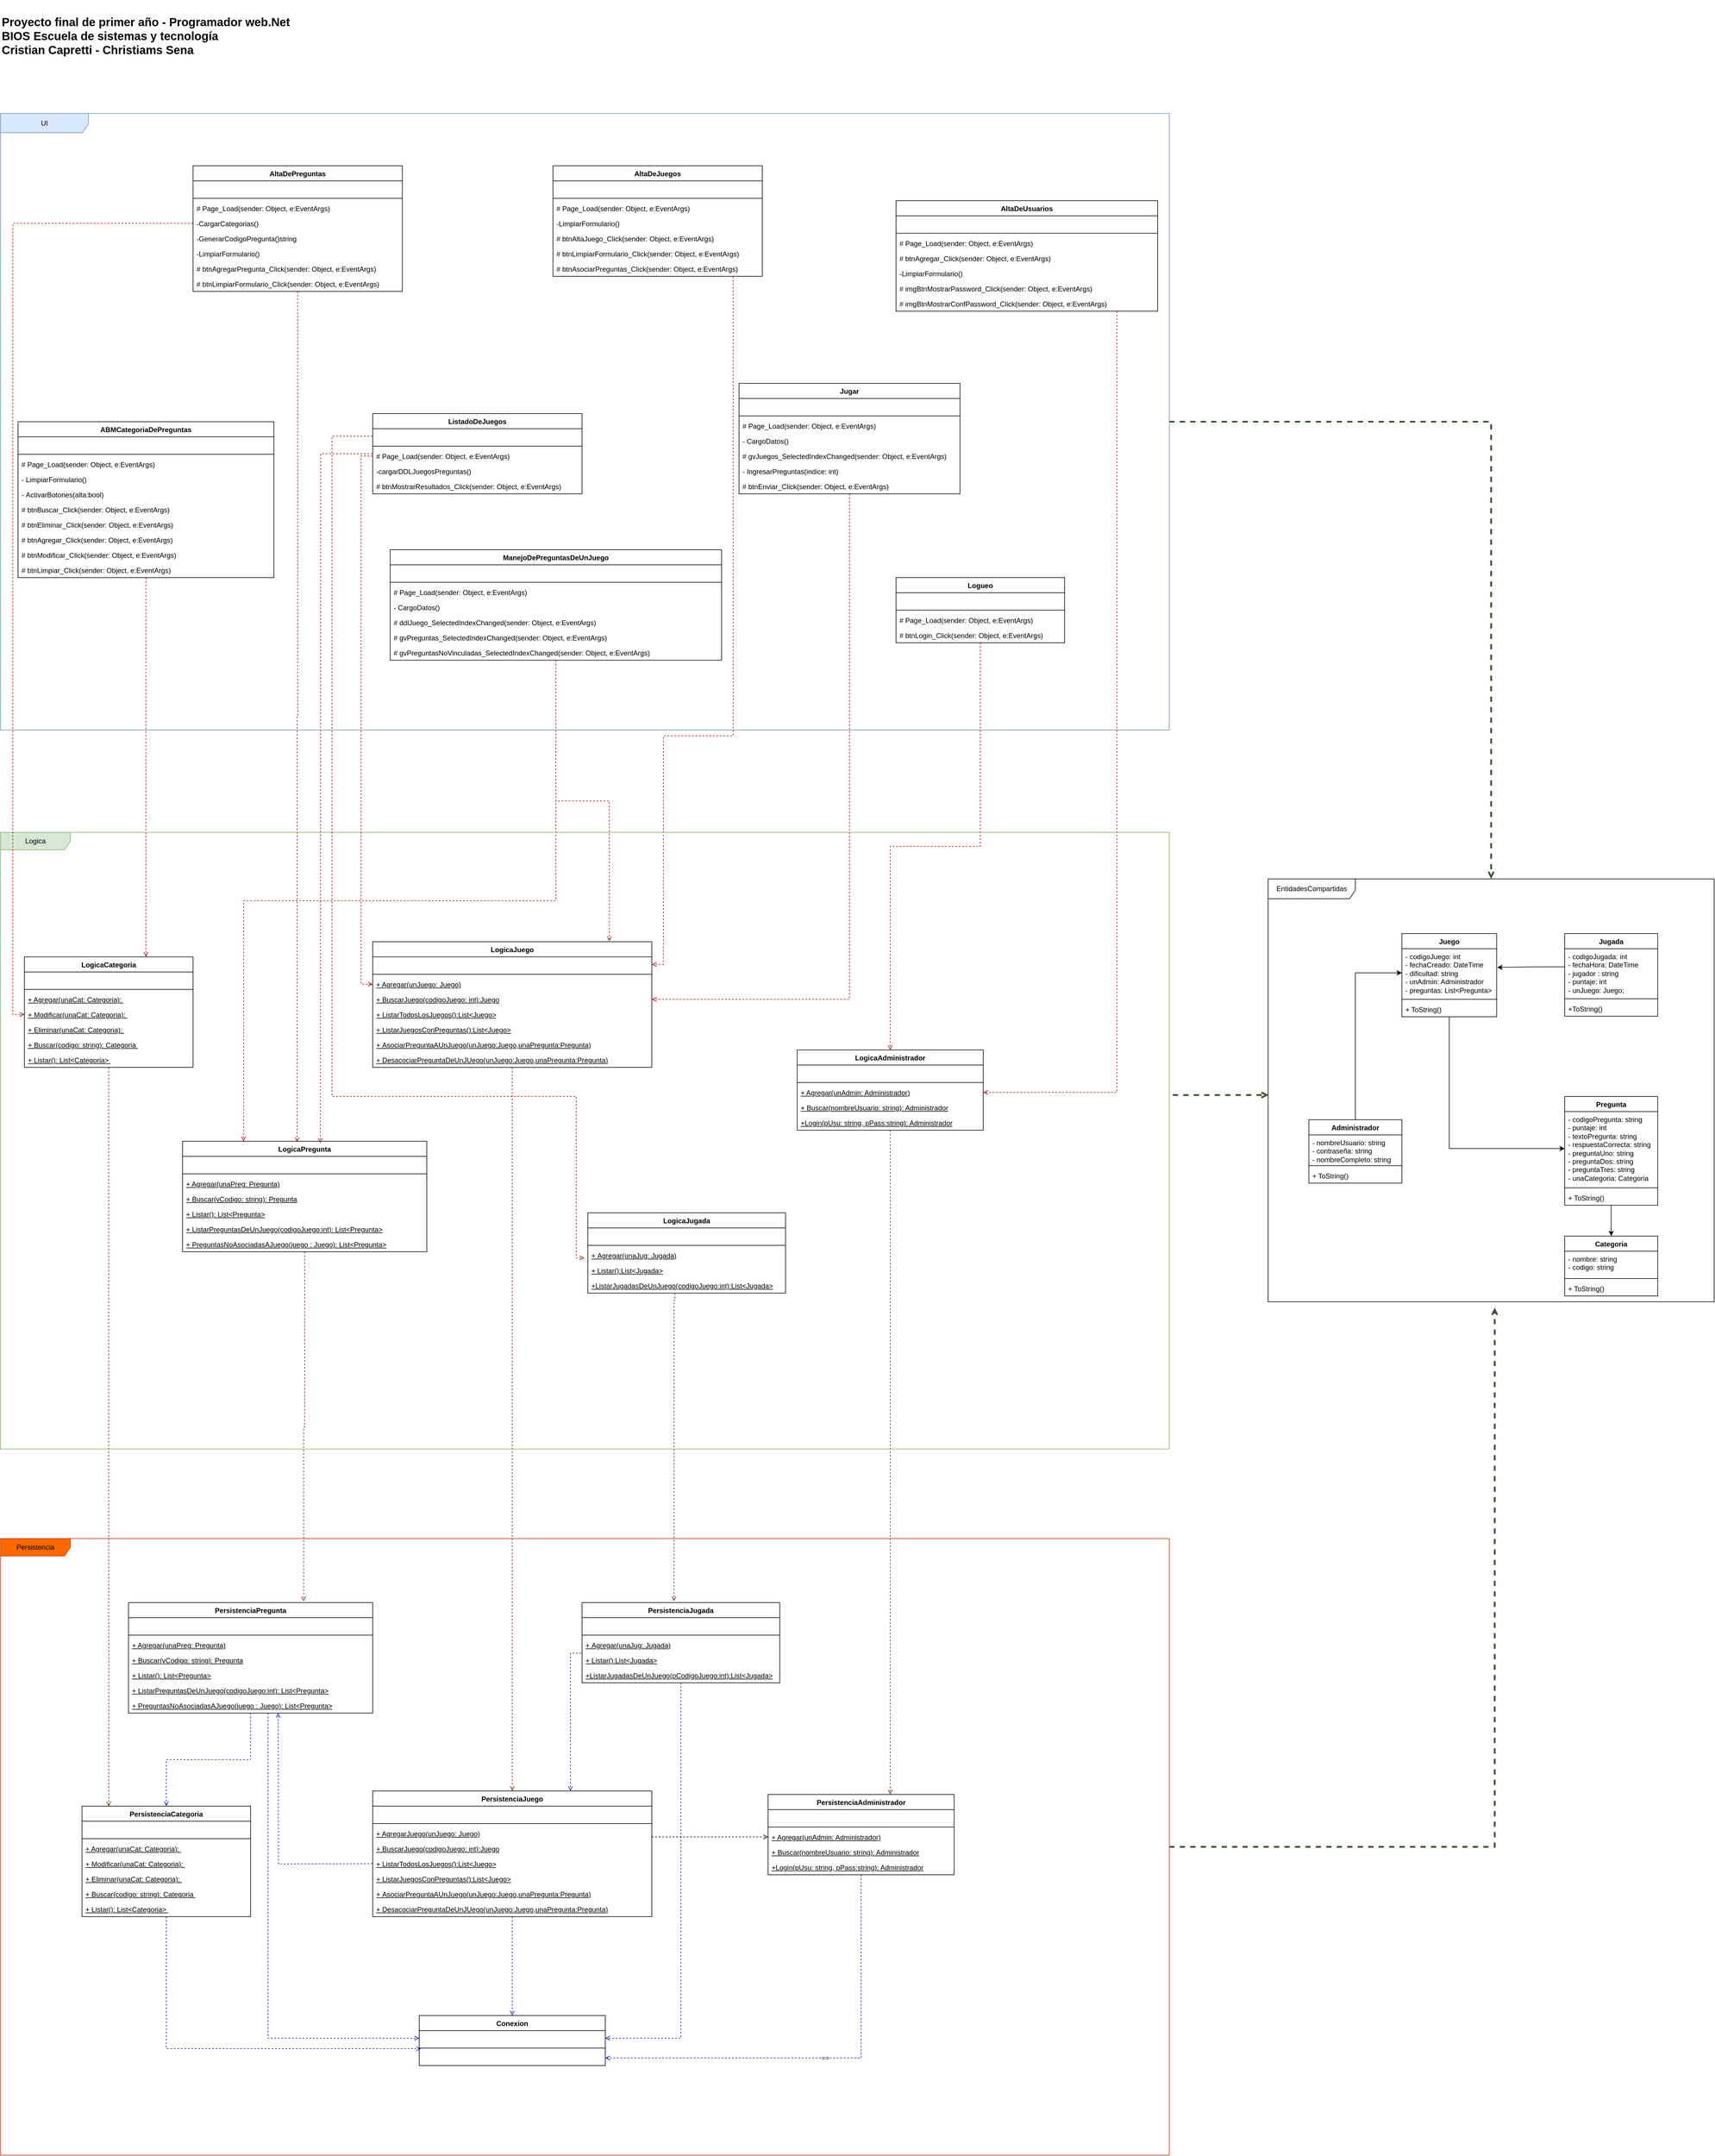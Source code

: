 <mxfile version="21.0.6" type="device"><diagram id="C5RBs43oDa-KdzZeNtuy" name="Diagrama de clases "><mxGraphModel dx="3447" dy="3900" grid="0" gridSize="10" guides="0" tooltips="1" connect="1" arrows="1" fold="1" page="0" pageScale="1" pageWidth="827" pageHeight="1169" math="0" shadow="0"><root><mxCell id="WIyWlLk6GJQsqaUBKTNV-0"/><mxCell id="WIyWlLk6GJQsqaUBKTNV-1" parent="WIyWlLk6GJQsqaUBKTNV-0"/><mxCell id="32ldOWLE1oPyqzLeMBYR-208" style="edgeStyle=orthogonalEdgeStyle;rounded=0;orthogonalLoop=1;jettySize=auto;html=1;entryX=0;entryY=0.5;entryDx=0;entryDy=0;" parent="WIyWlLk6GJQsqaUBKTNV-1" source="32ldOWLE1oPyqzLeMBYR-0" target="32ldOWLE1oPyqzLeMBYR-13" edge="1"><mxGeometry relative="1" as="geometry"/></mxCell><mxCell id="32ldOWLE1oPyqzLeMBYR-0" value="Administrador" style="swimlane;fontStyle=1;align=center;verticalAlign=top;childLayout=stackLayout;horizontal=1;startSize=26;horizontalStack=0;resizeParent=1;resizeParentMax=0;resizeLast=0;collapsible=1;marginBottom=0;whiteSpace=wrap;html=1;" parent="WIyWlLk6GJQsqaUBKTNV-1" vertex="1"><mxGeometry x="1720" y="-80" width="160" height="109" as="geometry"/></mxCell><mxCell id="32ldOWLE1oPyqzLeMBYR-1" value="&lt;div&gt;- nombreUsuario: string&lt;/div&gt;&lt;div&gt;&lt;span style=&quot;background-color: initial;&quot;&gt;- contraseña: string&lt;/span&gt;&lt;/div&gt;&lt;div&gt;- nombreCompleto: string&lt;/div&gt;&lt;div&gt;&lt;br&gt;&lt;/div&gt;" style="text;strokeColor=none;fillColor=none;align=left;verticalAlign=top;spacingLeft=4;spacingRight=4;overflow=hidden;rotatable=0;points=[[0,0.5],[1,0.5]];portConstraint=eastwest;whiteSpace=wrap;html=1;" parent="32ldOWLE1oPyqzLeMBYR-0" vertex="1"><mxGeometry y="26" width="160" height="49" as="geometry"/></mxCell><mxCell id="32ldOWLE1oPyqzLeMBYR-2" value="" style="line;strokeWidth=1;fillColor=none;align=left;verticalAlign=middle;spacingTop=-1;spacingLeft=3;spacingRight=3;rotatable=0;labelPosition=right;points=[];portConstraint=eastwest;strokeColor=inherit;" parent="32ldOWLE1oPyqzLeMBYR-0" vertex="1"><mxGeometry y="75" width="160" height="8" as="geometry"/></mxCell><mxCell id="32ldOWLE1oPyqzLeMBYR-3" value="+ ToString()" style="text;strokeColor=none;fillColor=none;align=left;verticalAlign=top;spacingLeft=4;spacingRight=4;overflow=hidden;rotatable=0;points=[[0,0.5],[1,0.5]];portConstraint=eastwest;whiteSpace=wrap;html=1;" parent="32ldOWLE1oPyqzLeMBYR-0" vertex="1"><mxGeometry y="83" width="160" height="26" as="geometry"/></mxCell><mxCell id="32ldOWLE1oPyqzLeMBYR-8" value="Categoria" style="swimlane;fontStyle=1;align=center;verticalAlign=top;childLayout=stackLayout;horizontal=1;startSize=26;horizontalStack=0;resizeParent=1;resizeParentMax=0;resizeLast=0;collapsible=1;marginBottom=0;whiteSpace=wrap;html=1;" parent="WIyWlLk6GJQsqaUBKTNV-1" vertex="1"><mxGeometry x="2160" y="120" width="160" height="103" as="geometry"/></mxCell><mxCell id="32ldOWLE1oPyqzLeMBYR-9" value="&lt;div&gt;- nombre: string&lt;/div&gt;&lt;div&gt;- codigo: string&lt;/div&gt;" style="text;strokeColor=none;fillColor=none;align=left;verticalAlign=top;spacingLeft=4;spacingRight=4;overflow=hidden;rotatable=0;points=[[0,0.5],[1,0.5]];portConstraint=eastwest;whiteSpace=wrap;html=1;" parent="32ldOWLE1oPyqzLeMBYR-8" vertex="1"><mxGeometry y="26" width="160" height="43" as="geometry"/></mxCell><mxCell id="32ldOWLE1oPyqzLeMBYR-10" value="" style="line;strokeWidth=1;fillColor=none;align=left;verticalAlign=middle;spacingTop=-1;spacingLeft=3;spacingRight=3;rotatable=0;labelPosition=right;points=[];portConstraint=eastwest;strokeColor=inherit;" parent="32ldOWLE1oPyqzLeMBYR-8" vertex="1"><mxGeometry y="69" width="160" height="8" as="geometry"/></mxCell><mxCell id="32ldOWLE1oPyqzLeMBYR-11" value="+ ToString()" style="text;strokeColor=none;fillColor=none;align=left;verticalAlign=top;spacingLeft=4;spacingRight=4;overflow=hidden;rotatable=0;points=[[0,0.5],[1,0.5]];portConstraint=eastwest;whiteSpace=wrap;html=1;" parent="32ldOWLE1oPyqzLeMBYR-8" vertex="1"><mxGeometry y="77" width="160" height="26" as="geometry"/></mxCell><mxCell id="32ldOWLE1oPyqzLeMBYR-204" style="edgeStyle=orthogonalEdgeStyle;rounded=0;orthogonalLoop=1;jettySize=auto;html=1;entryX=0;entryY=0.5;entryDx=0;entryDy=0;" parent="WIyWlLk6GJQsqaUBKTNV-1" source="32ldOWLE1oPyqzLeMBYR-12" target="32ldOWLE1oPyqzLeMBYR-21" edge="1"><mxGeometry relative="1" as="geometry"/></mxCell><mxCell id="32ldOWLE1oPyqzLeMBYR-12" value="Juego&lt;br&gt;" style="swimlane;fontStyle=1;align=center;verticalAlign=top;childLayout=stackLayout;horizontal=1;startSize=26;horizontalStack=0;resizeParent=1;resizeParentMax=0;resizeLast=0;collapsible=1;marginBottom=0;whiteSpace=wrap;html=1;" parent="WIyWlLk6GJQsqaUBKTNV-1" vertex="1"><mxGeometry x="1880" y="-400" width="163" height="143" as="geometry"/></mxCell><mxCell id="32ldOWLE1oPyqzLeMBYR-13" value="&lt;div&gt;- codigoJuego: int&lt;/div&gt;&lt;div&gt;- fechaCreado: DateTime&lt;/div&gt;&lt;div&gt;- dificultad: string&lt;/div&gt;&lt;div&gt;- unAdmin: Administrador&lt;/div&gt;&lt;div&gt;- preguntas: List&amp;lt;Pregunta&amp;gt;&lt;/div&gt;" style="text;strokeColor=none;fillColor=none;align=left;verticalAlign=top;spacingLeft=4;spacingRight=4;overflow=hidden;rotatable=0;points=[[0,0.5],[1,0.5]];portConstraint=eastwest;whiteSpace=wrap;html=1;" parent="32ldOWLE1oPyqzLeMBYR-12" vertex="1"><mxGeometry y="26" width="163" height="83" as="geometry"/></mxCell><mxCell id="32ldOWLE1oPyqzLeMBYR-14" value="" style="line;strokeWidth=1;fillColor=none;align=left;verticalAlign=middle;spacingTop=-1;spacingLeft=3;spacingRight=3;rotatable=0;labelPosition=right;points=[];portConstraint=eastwest;strokeColor=inherit;" parent="32ldOWLE1oPyqzLeMBYR-12" vertex="1"><mxGeometry y="109" width="163" height="8" as="geometry"/></mxCell><mxCell id="32ldOWLE1oPyqzLeMBYR-15" value="+ ToString()" style="text;strokeColor=none;fillColor=none;align=left;verticalAlign=top;spacingLeft=4;spacingRight=4;overflow=hidden;rotatable=0;points=[[0,0.5],[1,0.5]];portConstraint=eastwest;whiteSpace=wrap;html=1;" parent="32ldOWLE1oPyqzLeMBYR-12" vertex="1"><mxGeometry y="117" width="163" height="26" as="geometry"/></mxCell><mxCell id="32ldOWLE1oPyqzLeMBYR-16" value="Jugada" style="swimlane;fontStyle=1;align=center;verticalAlign=top;childLayout=stackLayout;horizontal=1;startSize=26;horizontalStack=0;resizeParent=1;resizeParentMax=0;resizeLast=0;collapsible=1;marginBottom=0;whiteSpace=wrap;html=1;" parent="WIyWlLk6GJQsqaUBKTNV-1" vertex="1"><mxGeometry x="2160" y="-400" width="160" height="142" as="geometry"/></mxCell><mxCell id="32ldOWLE1oPyqzLeMBYR-17" value="&lt;div&gt;- codigoJugada: int&lt;/div&gt;&lt;div&gt;- fechaHora: DateTime&lt;span style=&quot;background-color: initial;&quot;&gt;&amp;nbsp; &amp;nbsp; &amp;nbsp; &amp;nbsp; - jugador : string&lt;/span&gt;&lt;/div&gt;&lt;div&gt;- puntaje: int&lt;/div&gt;&lt;div&gt;- unJuego: Juego;&lt;/div&gt;" style="text;strokeColor=none;fillColor=none;align=left;verticalAlign=top;spacingLeft=4;spacingRight=4;overflow=hidden;rotatable=0;points=[[0,0.5],[1,0.5]];portConstraint=eastwest;whiteSpace=wrap;html=1;" parent="32ldOWLE1oPyqzLeMBYR-16" vertex="1"><mxGeometry y="26" width="160" height="82" as="geometry"/></mxCell><mxCell id="32ldOWLE1oPyqzLeMBYR-18" value="" style="line;strokeWidth=1;fillColor=none;align=left;verticalAlign=middle;spacingTop=-1;spacingLeft=3;spacingRight=3;rotatable=0;labelPosition=right;points=[];portConstraint=eastwest;strokeColor=inherit;" parent="32ldOWLE1oPyqzLeMBYR-16" vertex="1"><mxGeometry y="108" width="160" height="8" as="geometry"/></mxCell><mxCell id="32ldOWLE1oPyqzLeMBYR-19" value="+ToString()" style="text;strokeColor=none;fillColor=none;align=left;verticalAlign=top;spacingLeft=4;spacingRight=4;overflow=hidden;rotatable=0;points=[[0,0.5],[1,0.5]];portConstraint=eastwest;whiteSpace=wrap;html=1;" parent="32ldOWLE1oPyqzLeMBYR-16" vertex="1"><mxGeometry y="116" width="160" height="26" as="geometry"/></mxCell><mxCell id="32ldOWLE1oPyqzLeMBYR-207" style="edgeStyle=orthogonalEdgeStyle;rounded=0;orthogonalLoop=1;jettySize=auto;html=1;entryX=0.5;entryY=0;entryDx=0;entryDy=0;" parent="WIyWlLk6GJQsqaUBKTNV-1" source="32ldOWLE1oPyqzLeMBYR-20" target="32ldOWLE1oPyqzLeMBYR-8" edge="1"><mxGeometry relative="1" as="geometry"/></mxCell><mxCell id="32ldOWLE1oPyqzLeMBYR-20" value="Pregunta" style="swimlane;fontStyle=1;align=center;verticalAlign=top;childLayout=stackLayout;horizontal=1;startSize=26;horizontalStack=0;resizeParent=1;resizeParentMax=0;resizeLast=0;collapsible=1;marginBottom=0;whiteSpace=wrap;html=1;" parent="WIyWlLk6GJQsqaUBKTNV-1" vertex="1"><mxGeometry x="2160" y="-120" width="160" height="187" as="geometry"/></mxCell><mxCell id="32ldOWLE1oPyqzLeMBYR-21" value="&lt;div&gt;- codigoPregunta: string&lt;/div&gt;&lt;div&gt;- puntaje: int&lt;/div&gt;&lt;div&gt;- textoPregunta: string&lt;/div&gt;&lt;div&gt;- respuestaCorrecta: string&lt;/div&gt;&lt;div&gt;- preguntaUno: string&lt;/div&gt;&lt;div&gt;- preguntaDos: string&lt;/div&gt;&lt;div&gt;- preguntaTres: string&lt;/div&gt;&lt;div&gt;- unaCategoria: Categoria&lt;/div&gt;" style="text;strokeColor=none;fillColor=none;align=left;verticalAlign=top;spacingLeft=4;spacingRight=4;overflow=hidden;rotatable=0;points=[[0,0.5],[1,0.5]];portConstraint=eastwest;whiteSpace=wrap;html=1;" parent="32ldOWLE1oPyqzLeMBYR-20" vertex="1"><mxGeometry y="26" width="160" height="127" as="geometry"/></mxCell><mxCell id="32ldOWLE1oPyqzLeMBYR-22" value="" style="line;strokeWidth=1;fillColor=none;align=left;verticalAlign=middle;spacingTop=-1;spacingLeft=3;spacingRight=3;rotatable=0;labelPosition=right;points=[];portConstraint=eastwest;strokeColor=inherit;" parent="32ldOWLE1oPyqzLeMBYR-20" vertex="1"><mxGeometry y="153" width="160" height="8" as="geometry"/></mxCell><mxCell id="32ldOWLE1oPyqzLeMBYR-23" value="+ ToString()" style="text;strokeColor=none;fillColor=none;align=left;verticalAlign=top;spacingLeft=4;spacingRight=4;overflow=hidden;rotatable=0;points=[[0,0.5],[1,0.5]];portConstraint=eastwest;whiteSpace=wrap;html=1;" parent="32ldOWLE1oPyqzLeMBYR-20" vertex="1"><mxGeometry y="161" width="160" height="26" as="geometry"/></mxCell><mxCell id="32ldOWLE1oPyqzLeMBYR-200" value="==" style="edgeStyle=orthogonalEdgeStyle;rounded=0;orthogonalLoop=1;jettySize=auto;html=1;entryX=1;entryY=0.5;entryDx=0;entryDy=0;dashed=1;endArrow=open;endFill=0;fillColor=#0050ef;strokeColor=#001DBC;" parent="WIyWlLk6GJQsqaUBKTNV-1" source="32ldOWLE1oPyqzLeMBYR-24" target="32ldOWLE1oPyqzLeMBYR-109" edge="1"><mxGeometry relative="1" as="geometry"/></mxCell><mxCell id="32ldOWLE1oPyqzLeMBYR-24" value="PersistenciaAdministrador&lt;br&gt;" style="swimlane;fontStyle=1;align=center;verticalAlign=top;childLayout=stackLayout;horizontal=1;startSize=26;horizontalStack=0;resizeParent=1;resizeParentMax=0;resizeLast=0;collapsible=1;marginBottom=0;whiteSpace=wrap;html=1;" parent="WIyWlLk6GJQsqaUBKTNV-1" vertex="1"><mxGeometry x="790" y="1080" width="320" height="138" as="geometry"/></mxCell><mxCell id="32ldOWLE1oPyqzLeMBYR-25" value="&amp;nbsp;&amp;nbsp;" style="text;strokeColor=none;fillColor=none;align=left;verticalAlign=top;spacingLeft=4;spacingRight=4;overflow=hidden;rotatable=0;points=[[0,0.5],[1,0.5]];portConstraint=eastwest;whiteSpace=wrap;html=1;" parent="32ldOWLE1oPyqzLeMBYR-24" vertex="1"><mxGeometry y="26" width="320" height="26" as="geometry"/></mxCell><mxCell id="32ldOWLE1oPyqzLeMBYR-26" value="" style="line;strokeWidth=1;fillColor=none;align=left;verticalAlign=middle;spacingTop=-1;spacingLeft=3;spacingRight=3;rotatable=0;labelPosition=right;points=[];portConstraint=eastwest;strokeColor=inherit;" parent="32ldOWLE1oPyqzLeMBYR-24" vertex="1"><mxGeometry y="52" width="320" height="8" as="geometry"/></mxCell><mxCell id="32ldOWLE1oPyqzLeMBYR-119" value="&lt;u&gt;+ Agregar(unAdmin: Administrador)&lt;/u&gt;" style="text;strokeColor=none;fillColor=none;align=left;verticalAlign=top;spacingLeft=4;spacingRight=4;overflow=hidden;rotatable=0;points=[[0,0.5],[1,0.5]];portConstraint=eastwest;whiteSpace=wrap;html=1;" parent="32ldOWLE1oPyqzLeMBYR-24" vertex="1"><mxGeometry y="60" width="320" height="26" as="geometry"/></mxCell><mxCell id="32ldOWLE1oPyqzLeMBYR-120" value="&lt;u&gt;+ Buscar(nombreUsuario: string): Administrador&lt;/u&gt;" style="text;strokeColor=none;fillColor=none;align=left;verticalAlign=top;spacingLeft=4;spacingRight=4;overflow=hidden;rotatable=0;points=[[0,0.5],[1,0.5]];portConstraint=eastwest;whiteSpace=wrap;html=1;" parent="32ldOWLE1oPyqzLeMBYR-24" vertex="1"><mxGeometry y="86" width="320" height="26" as="geometry"/></mxCell><mxCell id="32ldOWLE1oPyqzLeMBYR-121" value="&lt;u&gt;+Login(pUsu: string, pPass:string): Administrador&lt;/u&gt;" style="text;strokeColor=none;fillColor=none;align=left;verticalAlign=top;spacingLeft=4;spacingRight=4;overflow=hidden;rotatable=0;points=[[0,0.5],[1,0.5]];portConstraint=eastwest;whiteSpace=wrap;html=1;" parent="32ldOWLE1oPyqzLeMBYR-24" vertex="1"><mxGeometry y="112" width="320" height="26" as="geometry"/></mxCell><mxCell id="32ldOWLE1oPyqzLeMBYR-198" style="edgeStyle=orthogonalEdgeStyle;rounded=0;orthogonalLoop=1;jettySize=auto;html=1;entryX=0.009;entryY=-0.115;entryDx=0;entryDy=0;entryPerimeter=0;dashed=1;endArrow=open;endFill=0;fillColor=#0050ef;strokeColor=#001DBC;" parent="WIyWlLk6GJQsqaUBKTNV-1" source="32ldOWLE1oPyqzLeMBYR-28" target="32ldOWLE1oPyqzLeMBYR-109" edge="1"><mxGeometry relative="1" as="geometry"/></mxCell><mxCell id="32ldOWLE1oPyqzLeMBYR-28" value="PersistenciaCategoria" style="swimlane;fontStyle=1;align=center;verticalAlign=top;childLayout=stackLayout;horizontal=1;startSize=26;horizontalStack=0;resizeParent=1;resizeParentMax=0;resizeLast=0;collapsible=1;marginBottom=0;whiteSpace=wrap;html=1;" parent="WIyWlLk6GJQsqaUBKTNV-1" vertex="1"><mxGeometry x="-390" y="1100" width="290" height="190" as="geometry"/></mxCell><mxCell id="32ldOWLE1oPyqzLeMBYR-29" value="&amp;nbsp;&amp;nbsp;" style="text;strokeColor=none;fillColor=none;align=left;verticalAlign=top;spacingLeft=4;spacingRight=4;overflow=hidden;rotatable=0;points=[[0,0.5],[1,0.5]];portConstraint=eastwest;whiteSpace=wrap;html=1;" parent="32ldOWLE1oPyqzLeMBYR-28" vertex="1"><mxGeometry y="26" width="290" height="26" as="geometry"/></mxCell><mxCell id="32ldOWLE1oPyqzLeMBYR-30" value="" style="line;strokeWidth=1;fillColor=none;align=left;verticalAlign=middle;spacingTop=-1;spacingLeft=3;spacingRight=3;rotatable=0;labelPosition=right;points=[];portConstraint=eastwest;strokeColor=inherit;" parent="32ldOWLE1oPyqzLeMBYR-28" vertex="1"><mxGeometry y="52" width="290" height="8" as="geometry"/></mxCell><mxCell id="32ldOWLE1oPyqzLeMBYR-128" value="&lt;u&gt;+ Agregar(unaCat: Categoria):&amp;nbsp;&lt;/u&gt;" style="text;strokeColor=none;fillColor=none;align=left;verticalAlign=top;spacingLeft=4;spacingRight=4;overflow=hidden;rotatable=0;points=[[0,0.5],[1,0.5]];portConstraint=eastwest;whiteSpace=wrap;html=1;" parent="32ldOWLE1oPyqzLeMBYR-28" vertex="1"><mxGeometry y="60" width="290" height="26" as="geometry"/></mxCell><mxCell id="32ldOWLE1oPyqzLeMBYR-129" value="&lt;u&gt;+ Modificar(unaCat: Categoria):&amp;nbsp;&lt;/u&gt;" style="text;strokeColor=none;fillColor=none;align=left;verticalAlign=top;spacingLeft=4;spacingRight=4;overflow=hidden;rotatable=0;points=[[0,0.5],[1,0.5]];portConstraint=eastwest;whiteSpace=wrap;html=1;" parent="32ldOWLE1oPyqzLeMBYR-28" vertex="1"><mxGeometry y="86" width="290" height="26" as="geometry"/></mxCell><mxCell id="32ldOWLE1oPyqzLeMBYR-130" value="&lt;u&gt;+ Eliminar(unaCat: Categoria):&amp;nbsp;&lt;/u&gt;" style="text;strokeColor=none;fillColor=none;align=left;verticalAlign=top;spacingLeft=4;spacingRight=4;overflow=hidden;rotatable=0;points=[[0,0.5],[1,0.5]];portConstraint=eastwest;whiteSpace=wrap;html=1;" parent="32ldOWLE1oPyqzLeMBYR-28" vertex="1"><mxGeometry y="112" width="290" height="26" as="geometry"/></mxCell><mxCell id="32ldOWLE1oPyqzLeMBYR-131" value="&lt;u&gt;+ Buscar(codigo: string): Categoria&amp;nbsp;&lt;/u&gt;" style="text;strokeColor=none;fillColor=none;align=left;verticalAlign=top;spacingLeft=4;spacingRight=4;overflow=hidden;rotatable=0;points=[[0,0.5],[1,0.5]];portConstraint=eastwest;whiteSpace=wrap;html=1;" parent="32ldOWLE1oPyqzLeMBYR-28" vertex="1"><mxGeometry y="138" width="290" height="26" as="geometry"/></mxCell><mxCell id="32ldOWLE1oPyqzLeMBYR-31" value="&lt;u&gt;+ Listar(): List&amp;lt;Categoria&amp;gt;&amp;nbsp;&lt;/u&gt;" style="text;strokeColor=none;fillColor=none;align=left;verticalAlign=top;spacingLeft=4;spacingRight=4;overflow=hidden;rotatable=0;points=[[0,0.5],[1,0.5]];portConstraint=eastwest;whiteSpace=wrap;html=1;" parent="32ldOWLE1oPyqzLeMBYR-28" vertex="1"><mxGeometry y="164" width="290" height="26" as="geometry"/></mxCell><mxCell id="32ldOWLE1oPyqzLeMBYR-199" style="edgeStyle=orthogonalEdgeStyle;rounded=0;orthogonalLoop=1;jettySize=auto;html=1;entryX=0.5;entryY=0;entryDx=0;entryDy=0;dashed=1;endArrow=open;endFill=0;fillColor=#0050ef;strokeColor=#001DBC;" parent="WIyWlLk6GJQsqaUBKTNV-1" source="32ldOWLE1oPyqzLeMBYR-32" target="32ldOWLE1oPyqzLeMBYR-106" edge="1"><mxGeometry relative="1" as="geometry"/></mxCell><mxCell id="32ldOWLE1oPyqzLeMBYR-32" value="PersistenciaJuego" style="swimlane;fontStyle=1;align=center;verticalAlign=top;childLayout=stackLayout;horizontal=1;startSize=26;horizontalStack=0;resizeParent=1;resizeParentMax=0;resizeLast=0;collapsible=1;marginBottom=0;whiteSpace=wrap;html=1;" parent="WIyWlLk6GJQsqaUBKTNV-1" vertex="1"><mxGeometry x="110" y="1074" width="480" height="216" as="geometry"/></mxCell><mxCell id="32ldOWLE1oPyqzLeMBYR-33" value="&amp;nbsp;&amp;nbsp;" style="text;strokeColor=none;fillColor=none;align=left;verticalAlign=top;spacingLeft=4;spacingRight=4;overflow=hidden;rotatable=0;points=[[0,0.5],[1,0.5]];portConstraint=eastwest;whiteSpace=wrap;html=1;" parent="32ldOWLE1oPyqzLeMBYR-32" vertex="1"><mxGeometry y="26" width="480" height="26" as="geometry"/></mxCell><mxCell id="32ldOWLE1oPyqzLeMBYR-34" value="" style="line;strokeWidth=1;fillColor=none;align=left;verticalAlign=middle;spacingTop=-1;spacingLeft=3;spacingRight=3;rotatable=0;labelPosition=right;points=[];portConstraint=eastwest;strokeColor=inherit;" parent="32ldOWLE1oPyqzLeMBYR-32" vertex="1"><mxGeometry y="52" width="480" height="8" as="geometry"/></mxCell><mxCell id="32ldOWLE1oPyqzLeMBYR-35" value="&lt;u&gt;+ AgregarJuego(unJuego: Juego)&lt;/u&gt;" style="text;strokeColor=none;fillColor=none;align=left;verticalAlign=top;spacingLeft=4;spacingRight=4;overflow=hidden;rotatable=0;points=[[0,0.5],[1,0.5]];portConstraint=eastwest;whiteSpace=wrap;html=1;" parent="32ldOWLE1oPyqzLeMBYR-32" vertex="1"><mxGeometry y="60" width="480" height="26" as="geometry"/></mxCell><mxCell id="32ldOWLE1oPyqzLeMBYR-147" value="&lt;u&gt;+ BuscarJuego(codigoJuego: int):Juego&lt;/u&gt;" style="text;strokeColor=none;fillColor=none;align=left;verticalAlign=top;spacingLeft=4;spacingRight=4;overflow=hidden;rotatable=0;points=[[0,0.5],[1,0.5]];portConstraint=eastwest;whiteSpace=wrap;html=1;" parent="32ldOWLE1oPyqzLeMBYR-32" vertex="1"><mxGeometry y="86" width="480" height="26" as="geometry"/></mxCell><mxCell id="32ldOWLE1oPyqzLeMBYR-148" value="&lt;u&gt;+ ListarTodosLosJuegos():List&amp;lt;Juego&amp;gt;&lt;/u&gt;" style="text;strokeColor=none;fillColor=none;align=left;verticalAlign=top;spacingLeft=4;spacingRight=4;overflow=hidden;rotatable=0;points=[[0,0.5],[1,0.5]];portConstraint=eastwest;whiteSpace=wrap;html=1;" parent="32ldOWLE1oPyqzLeMBYR-32" vertex="1"><mxGeometry y="112" width="480" height="26" as="geometry"/></mxCell><mxCell id="32ldOWLE1oPyqzLeMBYR-149" value="&lt;u&gt;+ ListarJuegosConPreguntas():List&amp;lt;Juego&amp;gt;&lt;/u&gt;" style="text;strokeColor=none;fillColor=none;align=left;verticalAlign=top;spacingLeft=4;spacingRight=4;overflow=hidden;rotatable=0;points=[[0,0.5],[1,0.5]];portConstraint=eastwest;whiteSpace=wrap;html=1;" parent="32ldOWLE1oPyqzLeMBYR-32" vertex="1"><mxGeometry y="138" width="480" height="26" as="geometry"/></mxCell><mxCell id="32ldOWLE1oPyqzLeMBYR-150" value="&lt;u&gt;+&amp;nbsp;AsociarPreguntaAUnJuego&lt;span style=&quot;background-color: initial;&quot;&gt;(unJuego:Juego,unaPregunta:Pregunta)&lt;/span&gt;&lt;/u&gt;" style="text;strokeColor=none;fillColor=none;align=left;verticalAlign=top;spacingLeft=4;spacingRight=4;overflow=hidden;rotatable=0;points=[[0,0.5],[1,0.5]];portConstraint=eastwest;whiteSpace=wrap;html=1;" parent="32ldOWLE1oPyqzLeMBYR-32" vertex="1"><mxGeometry y="164" width="480" height="26" as="geometry"/></mxCell><mxCell id="32ldOWLE1oPyqzLeMBYR-145" value="&lt;u&gt;+&amp;nbsp;DesacociarPreguntaDeUnJUego(unJuego:Juego,unaPregunta:Pregunta&lt;span style=&quot;background-color: initial;&quot;&gt;)&lt;/span&gt;&lt;/u&gt;" style="text;strokeColor=none;fillColor=none;align=left;verticalAlign=top;spacingLeft=4;spacingRight=4;overflow=hidden;rotatable=0;points=[[0,0.5],[1,0.5]];portConstraint=eastwest;whiteSpace=wrap;html=1;" parent="32ldOWLE1oPyqzLeMBYR-32" vertex="1"><mxGeometry y="190" width="480" height="26" as="geometry"/></mxCell><mxCell id="32ldOWLE1oPyqzLeMBYR-201" style="edgeStyle=orthogonalEdgeStyle;rounded=0;orthogonalLoop=1;jettySize=auto;html=1;entryX=1;entryY=0.5;entryDx=0;entryDy=0;dashed=1;endArrow=open;endFill=0;fillColor=#0050ef;strokeColor=#001DBC;" parent="WIyWlLk6GJQsqaUBKTNV-1" source="32ldOWLE1oPyqzLeMBYR-36" target="32ldOWLE1oPyqzLeMBYR-107" edge="1"><mxGeometry relative="1" as="geometry"/></mxCell><mxCell id="32ldOWLE1oPyqzLeMBYR-217" style="edgeStyle=orthogonalEdgeStyle;rounded=0;orthogonalLoop=1;jettySize=auto;html=1;exitX=-0.004;exitY=0.041;exitDx=0;exitDy=0;exitPerimeter=0;dashed=1;endArrow=open;endFill=0;fillColor=#0050ef;strokeColor=#001DBC;" parent="WIyWlLk6GJQsqaUBKTNV-1" source="32ldOWLE1oPyqzLeMBYR-111" edge="1"><mxGeometry relative="1" as="geometry"><mxPoint x="450" y="1074" as="targetPoint"/><Array as="points"><mxPoint x="450" y="837"/><mxPoint x="450" y="1074"/></Array></mxGeometry></mxCell><mxCell id="32ldOWLE1oPyqzLeMBYR-36" value="PersistenciaJugada" style="swimlane;fontStyle=1;align=center;verticalAlign=top;childLayout=stackLayout;horizontal=1;startSize=26;horizontalStack=0;resizeParent=1;resizeParentMax=0;resizeLast=0;collapsible=1;marginBottom=0;whiteSpace=wrap;html=1;" parent="WIyWlLk6GJQsqaUBKTNV-1" vertex="1"><mxGeometry x="470" y="750" width="340" height="138" as="geometry"/></mxCell><mxCell id="32ldOWLE1oPyqzLeMBYR-37" value="&amp;nbsp;&amp;nbsp;" style="text;strokeColor=none;fillColor=none;align=left;verticalAlign=top;spacingLeft=4;spacingRight=4;overflow=hidden;rotatable=0;points=[[0,0.5],[1,0.5]];portConstraint=eastwest;whiteSpace=wrap;html=1;" parent="32ldOWLE1oPyqzLeMBYR-36" vertex="1"><mxGeometry y="26" width="340" height="26" as="geometry"/></mxCell><mxCell id="32ldOWLE1oPyqzLeMBYR-38" value="" style="line;strokeWidth=1;fillColor=none;align=left;verticalAlign=middle;spacingTop=-1;spacingLeft=3;spacingRight=3;rotatable=0;labelPosition=right;points=[];portConstraint=eastwest;strokeColor=inherit;" parent="32ldOWLE1oPyqzLeMBYR-36" vertex="1"><mxGeometry y="52" width="340" height="8" as="geometry"/></mxCell><mxCell id="32ldOWLE1oPyqzLeMBYR-110" value="&lt;u&gt;+&amp;nbsp;Agregar(unaJug: Jugada)&lt;/u&gt;" style="text;strokeColor=none;fillColor=none;align=left;verticalAlign=top;spacingLeft=4;spacingRight=4;overflow=hidden;rotatable=0;points=[[0,0.5],[1,0.5]];portConstraint=eastwest;whiteSpace=wrap;html=1;" parent="32ldOWLE1oPyqzLeMBYR-36" vertex="1"><mxGeometry y="60" width="340" height="26" as="geometry"/></mxCell><mxCell id="32ldOWLE1oPyqzLeMBYR-111" value="&lt;u&gt;+&amp;nbsp;Listar():List&amp;lt;Jugada&amp;gt;&lt;/u&gt;" style="text;strokeColor=none;fillColor=none;align=left;verticalAlign=top;spacingLeft=4;spacingRight=4;overflow=hidden;rotatable=0;points=[[0,0.5],[1,0.5]];portConstraint=eastwest;whiteSpace=wrap;html=1;" parent="32ldOWLE1oPyqzLeMBYR-36" vertex="1"><mxGeometry y="86" width="340" height="26" as="geometry"/></mxCell><mxCell id="32ldOWLE1oPyqzLeMBYR-39" value="&lt;u&gt;+ListarJugadasDeUnJuego(pCodigoJuego:int)&lt;span style=&quot;background-color: initial;&quot;&gt;:List&amp;lt;Jugada&amp;gt;&lt;/span&gt;&lt;/u&gt;" style="text;strokeColor=none;fillColor=none;align=left;verticalAlign=top;spacingLeft=4;spacingRight=4;overflow=hidden;rotatable=0;points=[[0,0.5],[1,0.5]];portConstraint=eastwest;whiteSpace=wrap;html=1;" parent="32ldOWLE1oPyqzLeMBYR-36" vertex="1"><mxGeometry y="112" width="340" height="26" as="geometry"/></mxCell><mxCell id="32ldOWLE1oPyqzLeMBYR-202" style="edgeStyle=orthogonalEdgeStyle;rounded=0;orthogonalLoop=1;jettySize=auto;html=1;entryX=0;entryY=0.5;entryDx=0;entryDy=0;dashed=1;endArrow=open;endFill=0;fillColor=#0050ef;strokeColor=#001DBC;" parent="WIyWlLk6GJQsqaUBKTNV-1" source="32ldOWLE1oPyqzLeMBYR-40" target="32ldOWLE1oPyqzLeMBYR-107" edge="1"><mxGeometry relative="1" as="geometry"><Array as="points"><mxPoint x="-70" y="1499"/></Array></mxGeometry></mxCell><mxCell id="32ldOWLE1oPyqzLeMBYR-211" style="edgeStyle=orthogonalEdgeStyle;rounded=0;orthogonalLoop=1;jettySize=auto;html=1;entryX=0.5;entryY=0;entryDx=0;entryDy=0;dashed=1;endArrow=open;endFill=0;fillColor=#0050ef;strokeColor=#001DBC;" parent="WIyWlLk6GJQsqaUBKTNV-1" source="32ldOWLE1oPyqzLeMBYR-40" target="32ldOWLE1oPyqzLeMBYR-28" edge="1"><mxGeometry relative="1" as="geometry"/></mxCell><mxCell id="32ldOWLE1oPyqzLeMBYR-40" value="PersistenciaPregunta" style="swimlane;fontStyle=1;align=center;verticalAlign=top;childLayout=stackLayout;horizontal=1;startSize=26;horizontalStack=0;resizeParent=1;resizeParentMax=0;resizeLast=0;collapsible=1;marginBottom=0;whiteSpace=wrap;html=1;" parent="WIyWlLk6GJQsqaUBKTNV-1" vertex="1"><mxGeometry x="-310" y="750" width="420" height="190" as="geometry"/></mxCell><mxCell id="32ldOWLE1oPyqzLeMBYR-41" value="&amp;nbsp; &amp;nbsp;" style="text;strokeColor=none;fillColor=none;align=left;verticalAlign=top;spacingLeft=4;spacingRight=4;overflow=hidden;rotatable=0;points=[[0,0.5],[1,0.5]];portConstraint=eastwest;whiteSpace=wrap;html=1;" parent="32ldOWLE1oPyqzLeMBYR-40" vertex="1"><mxGeometry y="26" width="420" height="26" as="geometry"/></mxCell><mxCell id="32ldOWLE1oPyqzLeMBYR-42" value="" style="line;strokeWidth=1;fillColor=none;align=left;verticalAlign=middle;spacingTop=-1;spacingLeft=3;spacingRight=3;rotatable=0;labelPosition=right;points=[];portConstraint=eastwest;strokeColor=inherit;" parent="32ldOWLE1oPyqzLeMBYR-40" vertex="1"><mxGeometry y="52" width="420" height="8" as="geometry"/></mxCell><mxCell id="32ldOWLE1oPyqzLeMBYR-163" value="&lt;u&gt;+ Agregar(unaPreg: Pregunta)&lt;/u&gt;" style="text;strokeColor=none;fillColor=none;align=left;verticalAlign=top;spacingLeft=4;spacingRight=4;overflow=hidden;rotatable=0;points=[[0,0.5],[1,0.5]];portConstraint=eastwest;whiteSpace=wrap;html=1;" parent="32ldOWLE1oPyqzLeMBYR-40" vertex="1"><mxGeometry y="60" width="420" height="26" as="geometry"/></mxCell><mxCell id="32ldOWLE1oPyqzLeMBYR-164" value="&lt;u&gt;+ Buscar(vCodigo: string): Pregunta&lt;/u&gt;" style="text;strokeColor=none;fillColor=none;align=left;verticalAlign=top;spacingLeft=4;spacingRight=4;overflow=hidden;rotatable=0;points=[[0,0.5],[1,0.5]];portConstraint=eastwest;whiteSpace=wrap;html=1;" parent="32ldOWLE1oPyqzLeMBYR-40" vertex="1"><mxGeometry y="86" width="420" height="26" as="geometry"/></mxCell><mxCell id="32ldOWLE1oPyqzLeMBYR-165" value="&lt;u&gt;+ Listar(): List&amp;lt;Pregunta&amp;gt;&lt;/u&gt;" style="text;strokeColor=none;fillColor=none;align=left;verticalAlign=top;spacingLeft=4;spacingRight=4;overflow=hidden;rotatable=0;points=[[0,0.5],[1,0.5]];portConstraint=eastwest;whiteSpace=wrap;html=1;" parent="32ldOWLE1oPyqzLeMBYR-40" vertex="1"><mxGeometry y="112" width="420" height="26" as="geometry"/></mxCell><mxCell id="32ldOWLE1oPyqzLeMBYR-166" value="&lt;u&gt;+&amp;nbsp;ListarPreguntasDeUnJuego&lt;span style=&quot;background-color: initial;&quot;&gt;(codigoJuego:int): List&amp;lt;Pregunta&amp;gt;&lt;/span&gt;&lt;/u&gt;" style="text;strokeColor=none;fillColor=none;align=left;verticalAlign=top;spacingLeft=4;spacingRight=4;overflow=hidden;rotatable=0;points=[[0,0.5],[1,0.5]];portConstraint=eastwest;whiteSpace=wrap;html=1;" parent="32ldOWLE1oPyqzLeMBYR-40" vertex="1"><mxGeometry y="138" width="420" height="26" as="geometry"/></mxCell><mxCell id="32ldOWLE1oPyqzLeMBYR-43" value="&lt;u&gt;+&amp;nbsp;PreguntasNoAsociadasAJuego&lt;span style=&quot;background-color: initial;&quot;&gt;(juego : Juego): List&amp;lt;Pregunta&amp;gt;&lt;/span&gt;&lt;/u&gt;" style="text;strokeColor=none;fillColor=none;align=left;verticalAlign=top;spacingLeft=4;spacingRight=4;overflow=hidden;rotatable=0;points=[[0,0.5],[1,0.5]];portConstraint=eastwest;whiteSpace=wrap;html=1;" parent="32ldOWLE1oPyqzLeMBYR-40" vertex="1"><mxGeometry y="164" width="420" height="26" as="geometry"/></mxCell><mxCell id="32ldOWLE1oPyqzLeMBYR-261" style="edgeStyle=orthogonalEdgeStyle;rounded=0;orthogonalLoop=1;jettySize=auto;html=1;dashed=1;endArrow=open;endFill=0;fillColor=#e51400;strokeColor=#B20000;" parent="WIyWlLk6GJQsqaUBKTNV-1" source="32ldOWLE1oPyqzLeMBYR-68" edge="1"><mxGeometry relative="1" as="geometry"><mxPoint x="-280" y="-360" as="targetPoint"/></mxGeometry></mxCell><mxCell id="32ldOWLE1oPyqzLeMBYR-68" value="ABMCategoriaDePreguntas" style="swimlane;fontStyle=1;align=center;verticalAlign=top;childLayout=stackLayout;horizontal=1;startSize=26;horizontalStack=0;resizeParent=1;resizeParentMax=0;resizeLast=0;collapsible=1;marginBottom=0;whiteSpace=wrap;html=1;" parent="WIyWlLk6GJQsqaUBKTNV-1" vertex="1"><mxGeometry x="-500" y="-1280" width="440" height="268" as="geometry"/></mxCell><mxCell id="32ldOWLE1oPyqzLeMBYR-69" value="&amp;nbsp;&amp;nbsp;" style="text;strokeColor=none;fillColor=none;align=left;verticalAlign=top;spacingLeft=4;spacingRight=4;overflow=hidden;rotatable=0;points=[[0,0.5],[1,0.5]];portConstraint=eastwest;whiteSpace=wrap;html=1;" parent="32ldOWLE1oPyqzLeMBYR-68" vertex="1"><mxGeometry y="26" width="440" height="26" as="geometry"/></mxCell><mxCell id="32ldOWLE1oPyqzLeMBYR-70" value="" style="line;strokeWidth=1;fillColor=none;align=left;verticalAlign=middle;spacingTop=-1;spacingLeft=3;spacingRight=3;rotatable=0;labelPosition=right;points=[];portConstraint=eastwest;strokeColor=inherit;" parent="32ldOWLE1oPyqzLeMBYR-68" vertex="1"><mxGeometry y="52" width="440" height="8" as="geometry"/></mxCell><mxCell id="32ldOWLE1oPyqzLeMBYR-228" value="# Page_Load(sender: Object, e:EventArgs)" style="text;strokeColor=none;fillColor=none;align=left;verticalAlign=top;spacingLeft=4;spacingRight=4;overflow=hidden;rotatable=0;points=[[0,0.5],[1,0.5]];portConstraint=eastwest;whiteSpace=wrap;html=1;" parent="32ldOWLE1oPyqzLeMBYR-68" vertex="1"><mxGeometry y="60" width="440" height="26" as="geometry"/></mxCell><mxCell id="32ldOWLE1oPyqzLeMBYR-229" value="-&amp;nbsp;LimpiarFormulario&lt;span style=&quot;background-color: initial;&quot;&gt;()&lt;/span&gt;" style="text;strokeColor=none;fillColor=none;align=left;verticalAlign=top;spacingLeft=4;spacingRight=4;overflow=hidden;rotatable=0;points=[[0,0.5],[1,0.5]];portConstraint=eastwest;whiteSpace=wrap;html=1;" parent="32ldOWLE1oPyqzLeMBYR-68" vertex="1"><mxGeometry y="86" width="440" height="26" as="geometry"/></mxCell><mxCell id="32ldOWLE1oPyqzLeMBYR-230" value="-&amp;nbsp;ActivarBotones&lt;span style=&quot;background-color: initial;&quot;&gt;(alta:bool)&lt;/span&gt;" style="text;strokeColor=none;fillColor=none;align=left;verticalAlign=top;spacingLeft=4;spacingRight=4;overflow=hidden;rotatable=0;points=[[0,0.5],[1,0.5]];portConstraint=eastwest;whiteSpace=wrap;html=1;" parent="32ldOWLE1oPyqzLeMBYR-68" vertex="1"><mxGeometry y="112" width="440" height="26" as="geometry"/></mxCell><mxCell id="32ldOWLE1oPyqzLeMBYR-231" value="#&amp;nbsp;btnBuscar_Click&lt;span style=&quot;background-color: initial;&quot;&gt;(sender: Object, e:EventArgs)&lt;/span&gt;" style="text;strokeColor=none;fillColor=none;align=left;verticalAlign=top;spacingLeft=4;spacingRight=4;overflow=hidden;rotatable=0;points=[[0,0.5],[1,0.5]];portConstraint=eastwest;whiteSpace=wrap;html=1;" parent="32ldOWLE1oPyqzLeMBYR-68" vertex="1"><mxGeometry y="138" width="440" height="26" as="geometry"/></mxCell><mxCell id="32ldOWLE1oPyqzLeMBYR-232" value="#&amp;nbsp;btnEliminar_Click&lt;span style=&quot;background-color: initial;&quot;&gt;(sender: Object, e:EventArgs)&lt;/span&gt;" style="text;strokeColor=none;fillColor=none;align=left;verticalAlign=top;spacingLeft=4;spacingRight=4;overflow=hidden;rotatable=0;points=[[0,0.5],[1,0.5]];portConstraint=eastwest;whiteSpace=wrap;html=1;" parent="32ldOWLE1oPyqzLeMBYR-68" vertex="1"><mxGeometry y="164" width="440" height="26" as="geometry"/></mxCell><mxCell id="32ldOWLE1oPyqzLeMBYR-233" value="#&amp;nbsp;btnAgregar_Click&lt;span style=&quot;background-color: initial;&quot;&gt;(sender: Object, e:EventArgs)&lt;/span&gt;" style="text;strokeColor=none;fillColor=none;align=left;verticalAlign=top;spacingLeft=4;spacingRight=4;overflow=hidden;rotatable=0;points=[[0,0.5],[1,0.5]];portConstraint=eastwest;whiteSpace=wrap;html=1;" parent="32ldOWLE1oPyqzLeMBYR-68" vertex="1"><mxGeometry y="190" width="440" height="26" as="geometry"/></mxCell><mxCell id="32ldOWLE1oPyqzLeMBYR-234" value="#&amp;nbsp;btnModificar_Click&lt;span style=&quot;background-color: initial;&quot;&gt;(sender: Object, e:EventArgs)&lt;/span&gt;" style="text;strokeColor=none;fillColor=none;align=left;verticalAlign=top;spacingLeft=4;spacingRight=4;overflow=hidden;rotatable=0;points=[[0,0.5],[1,0.5]];portConstraint=eastwest;whiteSpace=wrap;html=1;" parent="32ldOWLE1oPyqzLeMBYR-68" vertex="1"><mxGeometry y="216" width="440" height="26" as="geometry"/></mxCell><mxCell id="32ldOWLE1oPyqzLeMBYR-71" value="#&amp;nbsp;btnLimpiar_Click&lt;span style=&quot;background-color: initial;&quot;&gt;(sender: Object, e:EventArgs)&lt;/span&gt;" style="text;strokeColor=none;fillColor=none;align=left;verticalAlign=top;spacingLeft=4;spacingRight=4;overflow=hidden;rotatable=0;points=[[0,0.5],[1,0.5]];portConstraint=eastwest;whiteSpace=wrap;html=1;" parent="32ldOWLE1oPyqzLeMBYR-68" vertex="1"><mxGeometry y="242" width="440" height="26" as="geometry"/></mxCell><mxCell id="32ldOWLE1oPyqzLeMBYR-273" style="edgeStyle=orthogonalEdgeStyle;rounded=0;orthogonalLoop=1;jettySize=auto;html=1;entryX=1;entryY=0.5;entryDx=0;entryDy=0;dashed=1;endArrow=open;endFill=0;fillColor=#e51400;strokeColor=#B20000;" parent="WIyWlLk6GJQsqaUBKTNV-1" source="32ldOWLE1oPyqzLeMBYR-72" target="32ldOWLE1oPyqzLeMBYR-152" edge="1"><mxGeometry relative="1" as="geometry"><Array as="points"><mxPoint x="730" y="-740"/><mxPoint x="610" y="-740"/><mxPoint x="610" y="-347"/></Array></mxGeometry></mxCell><mxCell id="32ldOWLE1oPyqzLeMBYR-72" value="AltaDeJuegos" style="swimlane;fontStyle=1;align=center;verticalAlign=top;childLayout=stackLayout;horizontal=1;startSize=26;horizontalStack=0;resizeParent=1;resizeParentMax=0;resizeLast=0;collapsible=1;marginBottom=0;whiteSpace=wrap;html=1;" parent="WIyWlLk6GJQsqaUBKTNV-1" vertex="1"><mxGeometry x="420" y="-1720" width="360" height="190" as="geometry"/></mxCell><mxCell id="32ldOWLE1oPyqzLeMBYR-73" value="&amp;nbsp;" style="text;strokeColor=none;fillColor=none;align=left;verticalAlign=top;spacingLeft=4;spacingRight=4;overflow=hidden;rotatable=0;points=[[0,0.5],[1,0.5]];portConstraint=eastwest;whiteSpace=wrap;html=1;" parent="32ldOWLE1oPyqzLeMBYR-72" vertex="1"><mxGeometry y="26" width="360" height="26" as="geometry"/></mxCell><mxCell id="32ldOWLE1oPyqzLeMBYR-74" value="" style="line;strokeWidth=1;fillColor=none;align=left;verticalAlign=middle;spacingTop=-1;spacingLeft=3;spacingRight=3;rotatable=0;labelPosition=right;points=[];portConstraint=eastwest;strokeColor=inherit;" parent="32ldOWLE1oPyqzLeMBYR-72" vertex="1"><mxGeometry y="52" width="360" height="8" as="geometry"/></mxCell><mxCell id="32ldOWLE1oPyqzLeMBYR-247" value="# Page_Load(sender: Object, e:EventArgs)" style="text;strokeColor=none;fillColor=none;align=left;verticalAlign=top;spacingLeft=4;spacingRight=4;overflow=hidden;rotatable=0;points=[[0,0.5],[1,0.5]];portConstraint=eastwest;whiteSpace=wrap;html=1;" parent="32ldOWLE1oPyqzLeMBYR-72" vertex="1"><mxGeometry y="60" width="360" height="26" as="geometry"/></mxCell><mxCell id="32ldOWLE1oPyqzLeMBYR-248" value="-LimpiarFormulario()" style="text;strokeColor=none;fillColor=none;align=left;verticalAlign=top;spacingLeft=4;spacingRight=4;overflow=hidden;rotatable=0;points=[[0,0.5],[1,0.5]];portConstraint=eastwest;whiteSpace=wrap;html=1;" parent="32ldOWLE1oPyqzLeMBYR-72" vertex="1"><mxGeometry y="86" width="360" height="26" as="geometry"/></mxCell><mxCell id="32ldOWLE1oPyqzLeMBYR-249" value="#&amp;nbsp;btnAltaJuego_Click&lt;span style=&quot;background-color: initial;&quot;&gt;(sender: Object, e:EventArgs)&lt;/span&gt;" style="text;strokeColor=none;fillColor=none;align=left;verticalAlign=top;spacingLeft=4;spacingRight=4;overflow=hidden;rotatable=0;points=[[0,0.5],[1,0.5]];portConstraint=eastwest;whiteSpace=wrap;html=1;" parent="32ldOWLE1oPyqzLeMBYR-72" vertex="1"><mxGeometry y="112" width="360" height="26" as="geometry"/></mxCell><mxCell id="32ldOWLE1oPyqzLeMBYR-250" value="#&amp;nbsp;btnLimpiarFormulario_Click&lt;span style=&quot;background-color: initial;&quot;&gt;(sender: Object, e:EventArgs)&lt;/span&gt;" style="text;strokeColor=none;fillColor=none;align=left;verticalAlign=top;spacingLeft=4;spacingRight=4;overflow=hidden;rotatable=0;points=[[0,0.5],[1,0.5]];portConstraint=eastwest;whiteSpace=wrap;html=1;" parent="32ldOWLE1oPyqzLeMBYR-72" vertex="1"><mxGeometry y="138" width="360" height="26" as="geometry"/></mxCell><mxCell id="32ldOWLE1oPyqzLeMBYR-75" value="#&amp;nbsp;btnAsociarPreguntas_Click&lt;span style=&quot;background-color: initial;&quot;&gt;(sender: Object, e:EventArgs)&lt;/span&gt;" style="text;strokeColor=none;fillColor=none;align=left;verticalAlign=top;spacingLeft=4;spacingRight=4;overflow=hidden;rotatable=0;points=[[0,0.5],[1,0.5]];portConstraint=eastwest;whiteSpace=wrap;html=1;" parent="32ldOWLE1oPyqzLeMBYR-72" vertex="1"><mxGeometry y="164" width="360" height="26" as="geometry"/></mxCell><mxCell id="32ldOWLE1oPyqzLeMBYR-267" style="edgeStyle=orthogonalEdgeStyle;rounded=0;orthogonalLoop=1;jettySize=auto;html=1;entryX=0.469;entryY=0.007;entryDx=0;entryDy=0;entryPerimeter=0;endArrow=open;endFill=0;dashed=1;fillColor=#e51400;strokeColor=#B20000;" parent="WIyWlLk6GJQsqaUBKTNV-1" source="32ldOWLE1oPyqzLeMBYR-76" target="32ldOWLE1oPyqzLeMBYR-168" edge="1"><mxGeometry relative="1" as="geometry"/></mxCell><mxCell id="32ldOWLE1oPyqzLeMBYR-76" value="AltaDePreguntas" style="swimlane;fontStyle=1;align=center;verticalAlign=top;childLayout=stackLayout;horizontal=1;startSize=26;horizontalStack=0;resizeParent=1;resizeParentMax=0;resizeLast=0;collapsible=1;marginBottom=0;whiteSpace=wrap;html=1;" parent="WIyWlLk6GJQsqaUBKTNV-1" vertex="1"><mxGeometry x="-199" y="-1720" width="360" height="216" as="geometry"/></mxCell><mxCell id="32ldOWLE1oPyqzLeMBYR-77" value="&amp;nbsp; &amp;nbsp; &amp;nbsp;" style="text;strokeColor=none;fillColor=none;align=left;verticalAlign=top;spacingLeft=4;spacingRight=4;overflow=hidden;rotatable=0;points=[[0,0.5],[1,0.5]];portConstraint=eastwest;whiteSpace=wrap;html=1;" parent="32ldOWLE1oPyqzLeMBYR-76" vertex="1"><mxGeometry y="26" width="360" height="26" as="geometry"/></mxCell><mxCell id="32ldOWLE1oPyqzLeMBYR-78" value="" style="line;strokeWidth=1;fillColor=none;align=left;verticalAlign=middle;spacingTop=-1;spacingLeft=3;spacingRight=3;rotatable=0;labelPosition=right;points=[];portConstraint=eastwest;strokeColor=inherit;" parent="32ldOWLE1oPyqzLeMBYR-76" vertex="1"><mxGeometry y="52" width="360" height="8" as="geometry"/></mxCell><mxCell id="32ldOWLE1oPyqzLeMBYR-241" value="# Page_Load(sender: Object, e:EventArgs)" style="text;strokeColor=none;fillColor=none;align=left;verticalAlign=top;spacingLeft=4;spacingRight=4;overflow=hidden;rotatable=0;points=[[0,0.5],[1,0.5]];portConstraint=eastwest;whiteSpace=wrap;html=1;" parent="32ldOWLE1oPyqzLeMBYR-76" vertex="1"><mxGeometry y="60" width="360" height="26" as="geometry"/></mxCell><mxCell id="32ldOWLE1oPyqzLeMBYR-242" value="-CargarCategorias()" style="text;strokeColor=none;fillColor=none;align=left;verticalAlign=top;spacingLeft=4;spacingRight=4;overflow=hidden;rotatable=0;points=[[0,0.5],[1,0.5]];portConstraint=eastwest;whiteSpace=wrap;html=1;" parent="32ldOWLE1oPyqzLeMBYR-76" vertex="1"><mxGeometry y="86" width="360" height="26" as="geometry"/></mxCell><mxCell id="32ldOWLE1oPyqzLeMBYR-243" value="-GenerarCodigoPregunta&lt;span style=&quot;background-color: initial;&quot;&gt;()string&lt;/span&gt;" style="text;strokeColor=none;fillColor=none;align=left;verticalAlign=top;spacingLeft=4;spacingRight=4;overflow=hidden;rotatable=0;points=[[0,0.5],[1,0.5]];portConstraint=eastwest;whiteSpace=wrap;html=1;" parent="32ldOWLE1oPyqzLeMBYR-76" vertex="1"><mxGeometry y="112" width="360" height="26" as="geometry"/></mxCell><mxCell id="32ldOWLE1oPyqzLeMBYR-244" value="-LimpiarFormulario&lt;span style=&quot;background-color: initial;&quot;&gt;()&lt;/span&gt;" style="text;strokeColor=none;fillColor=none;align=left;verticalAlign=top;spacingLeft=4;spacingRight=4;overflow=hidden;rotatable=0;points=[[0,0.5],[1,0.5]];portConstraint=eastwest;whiteSpace=wrap;html=1;" parent="32ldOWLE1oPyqzLeMBYR-76" vertex="1"><mxGeometry y="138" width="360" height="26" as="geometry"/></mxCell><mxCell id="32ldOWLE1oPyqzLeMBYR-245" value="#&amp;nbsp;btnAgregarPregunta_Click&lt;span style=&quot;background-color: initial;&quot;&gt;(sender: Object, e:EventArgs)&lt;/span&gt;" style="text;strokeColor=none;fillColor=none;align=left;verticalAlign=top;spacingLeft=4;spacingRight=4;overflow=hidden;rotatable=0;points=[[0,0.5],[1,0.5]];portConstraint=eastwest;whiteSpace=wrap;html=1;" parent="32ldOWLE1oPyqzLeMBYR-76" vertex="1"><mxGeometry y="164" width="360" height="26" as="geometry"/></mxCell><mxCell id="32ldOWLE1oPyqzLeMBYR-79" value="#&amp;nbsp;btnLimpiarFormulario_Click&lt;span style=&quot;background-color: initial;&quot;&gt;(sender: Object, e:EventArgs)&lt;/span&gt;" style="text;strokeColor=none;fillColor=none;align=left;verticalAlign=top;spacingLeft=4;spacingRight=4;overflow=hidden;rotatable=0;points=[[0,0.5],[1,0.5]];portConstraint=eastwest;whiteSpace=wrap;html=1;" parent="32ldOWLE1oPyqzLeMBYR-76" vertex="1"><mxGeometry y="190" width="360" height="26" as="geometry"/></mxCell><mxCell id="32ldOWLE1oPyqzLeMBYR-274" style="edgeStyle=orthogonalEdgeStyle;rounded=0;orthogonalLoop=1;jettySize=auto;html=1;entryX=1;entryY=0.5;entryDx=0;entryDy=0;dashed=1;endArrow=open;endFill=0;fillColor=#e51400;strokeColor=#B20000;" parent="WIyWlLk6GJQsqaUBKTNV-1" source="32ldOWLE1oPyqzLeMBYR-80" target="32ldOWLE1oPyqzLeMBYR-125" edge="1"><mxGeometry relative="1" as="geometry"><Array as="points"><mxPoint x="1390" y="-127"/></Array></mxGeometry></mxCell><mxCell id="32ldOWLE1oPyqzLeMBYR-80" value="AltaDeUsuarios" style="swimlane;fontStyle=1;align=center;verticalAlign=top;childLayout=stackLayout;horizontal=1;startSize=26;horizontalStack=0;resizeParent=1;resizeParentMax=0;resizeLast=0;collapsible=1;marginBottom=0;whiteSpace=wrap;html=1;" parent="WIyWlLk6GJQsqaUBKTNV-1" vertex="1"><mxGeometry x="1010" y="-1660" width="450" height="190" as="geometry"/></mxCell><mxCell id="32ldOWLE1oPyqzLeMBYR-81" value="&amp;nbsp;&amp;nbsp;" style="text;strokeColor=none;fillColor=none;align=left;verticalAlign=top;spacingLeft=4;spacingRight=4;overflow=hidden;rotatable=0;points=[[0,0.5],[1,0.5]];portConstraint=eastwest;whiteSpace=wrap;html=1;" parent="32ldOWLE1oPyqzLeMBYR-80" vertex="1"><mxGeometry y="26" width="450" height="26" as="geometry"/></mxCell><mxCell id="32ldOWLE1oPyqzLeMBYR-82" value="" style="line;strokeWidth=1;fillColor=none;align=left;verticalAlign=middle;spacingTop=-1;spacingLeft=3;spacingRight=3;rotatable=0;labelPosition=right;points=[];portConstraint=eastwest;strokeColor=inherit;" parent="32ldOWLE1oPyqzLeMBYR-80" vertex="1"><mxGeometry y="52" width="450" height="8" as="geometry"/></mxCell><mxCell id="32ldOWLE1oPyqzLeMBYR-236" value="# Page_Load(sender: Object, e:EventArgs)" style="text;strokeColor=none;fillColor=none;align=left;verticalAlign=top;spacingLeft=4;spacingRight=4;overflow=hidden;rotatable=0;points=[[0,0.5],[1,0.5]];portConstraint=eastwest;whiteSpace=wrap;html=1;" parent="32ldOWLE1oPyqzLeMBYR-80" vertex="1"><mxGeometry y="60" width="450" height="26" as="geometry"/></mxCell><mxCell id="32ldOWLE1oPyqzLeMBYR-237" value="#&amp;nbsp;btnAgregar_Click&lt;span style=&quot;background-color: initial;&quot;&gt;(sender: Object, e:EventArgs)&lt;/span&gt;" style="text;strokeColor=none;fillColor=none;align=left;verticalAlign=top;spacingLeft=4;spacingRight=4;overflow=hidden;rotatable=0;points=[[0,0.5],[1,0.5]];portConstraint=eastwest;whiteSpace=wrap;html=1;" parent="32ldOWLE1oPyqzLeMBYR-80" vertex="1"><mxGeometry y="86" width="450" height="26" as="geometry"/></mxCell><mxCell id="32ldOWLE1oPyqzLeMBYR-238" value="-LimpiarFormulario()" style="text;strokeColor=none;fillColor=none;align=left;verticalAlign=top;spacingLeft=4;spacingRight=4;overflow=hidden;rotatable=0;points=[[0,0.5],[1,0.5]];portConstraint=eastwest;whiteSpace=wrap;html=1;" parent="32ldOWLE1oPyqzLeMBYR-80" vertex="1"><mxGeometry y="112" width="450" height="26" as="geometry"/></mxCell><mxCell id="32ldOWLE1oPyqzLeMBYR-239" value="#&amp;nbsp;imgBtnMostrarPassword_Click&lt;span style=&quot;background-color: initial;&quot;&gt;(sender: Object, e:EventArgs)&lt;/span&gt;" style="text;strokeColor=none;fillColor=none;align=left;verticalAlign=top;spacingLeft=4;spacingRight=4;overflow=hidden;rotatable=0;points=[[0,0.5],[1,0.5]];portConstraint=eastwest;whiteSpace=wrap;html=1;" parent="32ldOWLE1oPyqzLeMBYR-80" vertex="1"><mxGeometry y="138" width="450" height="26" as="geometry"/></mxCell><mxCell id="32ldOWLE1oPyqzLeMBYR-83" value="#&amp;nbsp;imgBtnMostrarConfPassword_Click&lt;span style=&quot;background-color: initial;&quot;&gt;(sender: Object, e:EventArgs)&lt;/span&gt;" style="text;strokeColor=none;fillColor=none;align=left;verticalAlign=top;spacingLeft=4;spacingRight=4;overflow=hidden;rotatable=0;points=[[0,0.5],[1,0.5]];portConstraint=eastwest;whiteSpace=wrap;html=1;" parent="32ldOWLE1oPyqzLeMBYR-80" vertex="1"><mxGeometry y="164" width="450" height="26" as="geometry"/></mxCell><mxCell id="32ldOWLE1oPyqzLeMBYR-272" style="edgeStyle=orthogonalEdgeStyle;rounded=0;orthogonalLoop=1;jettySize=auto;html=1;entryX=1;entryY=0.5;entryDx=0;entryDy=0;dashed=1;endArrow=open;endFill=0;fillColor=#e51400;strokeColor=#B20000;" parent="WIyWlLk6GJQsqaUBKTNV-1" source="32ldOWLE1oPyqzLeMBYR-88" target="32ldOWLE1oPyqzLeMBYR-155" edge="1"><mxGeometry relative="1" as="geometry"/></mxCell><mxCell id="32ldOWLE1oPyqzLeMBYR-88" value="Jugar" style="swimlane;fontStyle=1;align=center;verticalAlign=top;childLayout=stackLayout;horizontal=1;startSize=26;horizontalStack=0;resizeParent=1;resizeParentMax=0;resizeLast=0;collapsible=1;marginBottom=0;whiteSpace=wrap;html=1;" parent="WIyWlLk6GJQsqaUBKTNV-1" vertex="1"><mxGeometry x="740" y="-1346" width="380" height="190" as="geometry"/></mxCell><mxCell id="32ldOWLE1oPyqzLeMBYR-89" value="&amp;nbsp;&amp;nbsp;" style="text;strokeColor=none;fillColor=none;align=left;verticalAlign=top;spacingLeft=4;spacingRight=4;overflow=hidden;rotatable=0;points=[[0,0.5],[1,0.5]];portConstraint=eastwest;whiteSpace=wrap;html=1;" parent="32ldOWLE1oPyqzLeMBYR-88" vertex="1"><mxGeometry y="26" width="380" height="26" as="geometry"/></mxCell><mxCell id="32ldOWLE1oPyqzLeMBYR-90" value="" style="line;strokeWidth=1;fillColor=none;align=left;verticalAlign=middle;spacingTop=-1;spacingLeft=3;spacingRight=3;rotatable=0;labelPosition=right;points=[];portConstraint=eastwest;strokeColor=inherit;" parent="32ldOWLE1oPyqzLeMBYR-88" vertex="1"><mxGeometry y="52" width="380" height="8" as="geometry"/></mxCell><mxCell id="32ldOWLE1oPyqzLeMBYR-219" value="# Page_Load(sender: Object, e:EventArgs)" style="text;strokeColor=none;fillColor=none;align=left;verticalAlign=top;spacingLeft=4;spacingRight=4;overflow=hidden;rotatable=0;points=[[0,0.5],[1,0.5]];portConstraint=eastwest;whiteSpace=wrap;html=1;" parent="32ldOWLE1oPyqzLeMBYR-88" vertex="1"><mxGeometry y="60" width="380" height="26" as="geometry"/></mxCell><mxCell id="32ldOWLE1oPyqzLeMBYR-220" value="- CargoDatos()" style="text;strokeColor=none;fillColor=none;align=left;verticalAlign=top;spacingLeft=4;spacingRight=4;overflow=hidden;rotatable=0;points=[[0,0.5],[1,0.5]];portConstraint=eastwest;whiteSpace=wrap;html=1;" parent="32ldOWLE1oPyqzLeMBYR-88" vertex="1"><mxGeometry y="86" width="380" height="26" as="geometry"/></mxCell><mxCell id="32ldOWLE1oPyqzLeMBYR-221" value="#&amp;nbsp;gvJuegos_SelectedIndexChanged&lt;span style=&quot;background-color: initial;&quot;&gt;(sender: Object, e:EventArgs)&lt;/span&gt;" style="text;strokeColor=none;fillColor=none;align=left;verticalAlign=top;spacingLeft=4;spacingRight=4;overflow=hidden;rotatable=0;points=[[0,0.5],[1,0.5]];portConstraint=eastwest;whiteSpace=wrap;html=1;" parent="32ldOWLE1oPyqzLeMBYR-88" vertex="1"><mxGeometry y="112" width="380" height="26" as="geometry"/></mxCell><mxCell id="32ldOWLE1oPyqzLeMBYR-222" value="- IngresarPreguntas(indice: int)" style="text;strokeColor=none;fillColor=none;align=left;verticalAlign=top;spacingLeft=4;spacingRight=4;overflow=hidden;rotatable=0;points=[[0,0.5],[1,0.5]];portConstraint=eastwest;whiteSpace=wrap;html=1;" parent="32ldOWLE1oPyqzLeMBYR-88" vertex="1"><mxGeometry y="138" width="380" height="26" as="geometry"/></mxCell><mxCell id="32ldOWLE1oPyqzLeMBYR-91" value="#&amp;nbsp;btnEnviar_Click&lt;span style=&quot;background-color: initial;&quot;&gt;(sender: Object, e:EventArgs)&lt;/span&gt;" style="text;strokeColor=none;fillColor=none;align=left;verticalAlign=top;spacingLeft=4;spacingRight=4;overflow=hidden;rotatable=0;points=[[0,0.5],[1,0.5]];portConstraint=eastwest;whiteSpace=wrap;html=1;" parent="32ldOWLE1oPyqzLeMBYR-88" vertex="1"><mxGeometry y="164" width="380" height="26" as="geometry"/></mxCell><mxCell id="32ldOWLE1oPyqzLeMBYR-266" style="edgeStyle=orthogonalEdgeStyle;rounded=0;orthogonalLoop=1;jettySize=auto;html=1;entryX=0.5;entryY=0;entryDx=0;entryDy=0;dashed=1;endArrow=open;endFill=0;fillColor=#e51400;strokeColor=#B20000;" parent="WIyWlLk6GJQsqaUBKTNV-1" source="32ldOWLE1oPyqzLeMBYR-96" target="32ldOWLE1oPyqzLeMBYR-122" edge="1"><mxGeometry relative="1" as="geometry"/></mxCell><mxCell id="32ldOWLE1oPyqzLeMBYR-96" value="Logueo" style="swimlane;fontStyle=1;align=center;verticalAlign=top;childLayout=stackLayout;horizontal=1;startSize=26;horizontalStack=0;resizeParent=1;resizeParentMax=0;resizeLast=0;collapsible=1;marginBottom=0;whiteSpace=wrap;html=1;" parent="WIyWlLk6GJQsqaUBKTNV-1" vertex="1"><mxGeometry x="1010" y="-1012" width="290" height="112" as="geometry"/></mxCell><mxCell id="32ldOWLE1oPyqzLeMBYR-97" value="&amp;nbsp;&amp;nbsp;" style="text;strokeColor=none;fillColor=none;align=left;verticalAlign=top;spacingLeft=4;spacingRight=4;overflow=hidden;rotatable=0;points=[[0,0.5],[1,0.5]];portConstraint=eastwest;whiteSpace=wrap;html=1;" parent="32ldOWLE1oPyqzLeMBYR-96" vertex="1"><mxGeometry y="26" width="290" height="26" as="geometry"/></mxCell><mxCell id="32ldOWLE1oPyqzLeMBYR-98" value="" style="line;strokeWidth=1;fillColor=none;align=left;verticalAlign=middle;spacingTop=-1;spacingLeft=3;spacingRight=3;rotatable=0;labelPosition=right;points=[];portConstraint=eastwest;strokeColor=inherit;" parent="32ldOWLE1oPyqzLeMBYR-96" vertex="1"><mxGeometry y="52" width="290" height="8" as="geometry"/></mxCell><mxCell id="32ldOWLE1oPyqzLeMBYR-235" value="# Page_Load(sender: Object, e:EventArgs)" style="text;strokeColor=none;fillColor=none;align=left;verticalAlign=top;spacingLeft=4;spacingRight=4;overflow=hidden;rotatable=0;points=[[0,0.5],[1,0.5]];portConstraint=eastwest;whiteSpace=wrap;html=1;" parent="32ldOWLE1oPyqzLeMBYR-96" vertex="1"><mxGeometry y="60" width="290" height="26" as="geometry"/></mxCell><mxCell id="32ldOWLE1oPyqzLeMBYR-99" value="#&amp;nbsp;btnLogin_Click&lt;span style=&quot;background-color: initial;&quot;&gt;(sender: Object, e:EventArgs)&lt;/span&gt;" style="text;strokeColor=none;fillColor=none;align=left;verticalAlign=top;spacingLeft=4;spacingRight=4;overflow=hidden;rotatable=0;points=[[0,0.5],[1,0.5]];portConstraint=eastwest;whiteSpace=wrap;html=1;" parent="32ldOWLE1oPyqzLeMBYR-96" vertex="1"><mxGeometry y="86" width="290" height="26" as="geometry"/></mxCell><mxCell id="32ldOWLE1oPyqzLeMBYR-262" style="edgeStyle=orthogonalEdgeStyle;rounded=0;orthogonalLoop=1;jettySize=auto;html=1;entryX=0.848;entryY=-0.005;entryDx=0;entryDy=0;entryPerimeter=0;dashed=1;endArrow=open;endFill=0;fillColor=#e51400;strokeColor=#B20000;" parent="WIyWlLk6GJQsqaUBKTNV-1" source="32ldOWLE1oPyqzLeMBYR-100" target="32ldOWLE1oPyqzLeMBYR-151" edge="1"><mxGeometry relative="1" as="geometry"/></mxCell><mxCell id="32ldOWLE1oPyqzLeMBYR-271" style="edgeStyle=orthogonalEdgeStyle;rounded=0;orthogonalLoop=1;jettySize=auto;html=1;entryX=0.25;entryY=0;entryDx=0;entryDy=0;dashed=1;endArrow=open;endFill=0;fillColor=#e51400;strokeColor=#B20000;" parent="WIyWlLk6GJQsqaUBKTNV-1" source="32ldOWLE1oPyqzLeMBYR-100" target="32ldOWLE1oPyqzLeMBYR-168" edge="1"><mxGeometry relative="1" as="geometry"/></mxCell><mxCell id="32ldOWLE1oPyqzLeMBYR-100" value="ManejoDePreguntasDeUnJuego" style="swimlane;fontStyle=1;align=center;verticalAlign=top;childLayout=stackLayout;horizontal=1;startSize=26;horizontalStack=0;resizeParent=1;resizeParentMax=0;resizeLast=0;collapsible=1;marginBottom=0;whiteSpace=wrap;html=1;" parent="WIyWlLk6GJQsqaUBKTNV-1" vertex="1"><mxGeometry x="140" y="-1060" width="570" height="190" as="geometry"/></mxCell><mxCell id="32ldOWLE1oPyqzLeMBYR-101" value="&amp;nbsp;&amp;nbsp;" style="text;strokeColor=none;fillColor=none;align=left;verticalAlign=top;spacingLeft=4;spacingRight=4;overflow=hidden;rotatable=0;points=[[0,0.5],[1,0.5]];portConstraint=eastwest;whiteSpace=wrap;html=1;" parent="32ldOWLE1oPyqzLeMBYR-100" vertex="1"><mxGeometry y="26" width="570" height="26" as="geometry"/></mxCell><mxCell id="32ldOWLE1oPyqzLeMBYR-102" value="" style="line;strokeWidth=1;fillColor=none;align=left;verticalAlign=middle;spacingTop=-1;spacingLeft=3;spacingRight=3;rotatable=0;labelPosition=right;points=[];portConstraint=eastwest;strokeColor=inherit;" parent="32ldOWLE1oPyqzLeMBYR-100" vertex="1"><mxGeometry y="52" width="570" height="8" as="geometry"/></mxCell><mxCell id="32ldOWLE1oPyqzLeMBYR-224" value="# Page_Load(sender: Object, e:EventArgs)" style="text;strokeColor=none;fillColor=none;align=left;verticalAlign=top;spacingLeft=4;spacingRight=4;overflow=hidden;rotatable=0;points=[[0,0.5],[1,0.5]];portConstraint=eastwest;whiteSpace=wrap;html=1;" parent="32ldOWLE1oPyqzLeMBYR-100" vertex="1"><mxGeometry y="60" width="570" height="26" as="geometry"/></mxCell><mxCell id="32ldOWLE1oPyqzLeMBYR-225" value="- CargoDatos()" style="text;strokeColor=none;fillColor=none;align=left;verticalAlign=top;spacingLeft=4;spacingRight=4;overflow=hidden;rotatable=0;points=[[0,0.5],[1,0.5]];portConstraint=eastwest;whiteSpace=wrap;html=1;" parent="32ldOWLE1oPyqzLeMBYR-100" vertex="1"><mxGeometry y="86" width="570" height="26" as="geometry"/></mxCell><mxCell id="32ldOWLE1oPyqzLeMBYR-226" value="#&amp;nbsp;ddlJuego_SelectedIndexChanged&lt;span style=&quot;background-color: initial;&quot;&gt;(sender: Object, e:EventArgs)&lt;/span&gt;" style="text;strokeColor=none;fillColor=none;align=left;verticalAlign=top;spacingLeft=4;spacingRight=4;overflow=hidden;rotatable=0;points=[[0,0.5],[1,0.5]];portConstraint=eastwest;whiteSpace=wrap;html=1;" parent="32ldOWLE1oPyqzLeMBYR-100" vertex="1"><mxGeometry y="112" width="570" height="26" as="geometry"/></mxCell><mxCell id="32ldOWLE1oPyqzLeMBYR-227" value="#&amp;nbsp;gvPreguntas_SelectedIndexChanged&lt;span style=&quot;background-color: initial;&quot;&gt;(sender: Object, e:EventArgs)&lt;/span&gt;" style="text;strokeColor=none;fillColor=none;align=left;verticalAlign=top;spacingLeft=4;spacingRight=4;overflow=hidden;rotatable=0;points=[[0,0.5],[1,0.5]];portConstraint=eastwest;whiteSpace=wrap;html=1;" parent="32ldOWLE1oPyqzLeMBYR-100" vertex="1"><mxGeometry y="138" width="570" height="26" as="geometry"/></mxCell><mxCell id="32ldOWLE1oPyqzLeMBYR-103" value="#&amp;nbsp;gvPreguntasNoVinculadas_SelectedIndexChanged&lt;span style=&quot;background-color: initial;&quot;&gt;(sender: Object, e:EventArgs)&lt;/span&gt;" style="text;strokeColor=none;fillColor=none;align=left;verticalAlign=top;spacingLeft=4;spacingRight=4;overflow=hidden;rotatable=0;points=[[0,0.5],[1,0.5]];portConstraint=eastwest;whiteSpace=wrap;html=1;" parent="32ldOWLE1oPyqzLeMBYR-100" vertex="1"><mxGeometry y="164" width="570" height="26" as="geometry"/></mxCell><mxCell id="32ldOWLE1oPyqzLeMBYR-106" value="Conexion" style="swimlane;fontStyle=1;align=center;verticalAlign=top;childLayout=stackLayout;horizontal=1;startSize=26;horizontalStack=0;resizeParent=1;resizeParentMax=0;resizeLast=0;collapsible=1;marginBottom=0;whiteSpace=wrap;html=1;" parent="WIyWlLk6GJQsqaUBKTNV-1" vertex="1"><mxGeometry x="190" y="1460" width="320" height="86" as="geometry"/></mxCell><mxCell id="32ldOWLE1oPyqzLeMBYR-107" value="&amp;nbsp; &amp;nbsp;&amp;nbsp;" style="text;strokeColor=none;fillColor=none;align=left;verticalAlign=top;spacingLeft=4;spacingRight=4;overflow=hidden;rotatable=0;points=[[0,0.5],[1,0.5]];portConstraint=eastwest;whiteSpace=wrap;html=1;" parent="32ldOWLE1oPyqzLeMBYR-106" vertex="1"><mxGeometry y="26" width="320" height="26" as="geometry"/></mxCell><mxCell id="32ldOWLE1oPyqzLeMBYR-108" value="" style="line;strokeWidth=1;fillColor=none;align=left;verticalAlign=middle;spacingTop=-1;spacingLeft=3;spacingRight=3;rotatable=0;labelPosition=right;points=[];portConstraint=eastwest;strokeColor=inherit;" parent="32ldOWLE1oPyqzLeMBYR-106" vertex="1"><mxGeometry y="52" width="320" height="8" as="geometry"/></mxCell><mxCell id="32ldOWLE1oPyqzLeMBYR-109" value="&amp;nbsp;&amp;nbsp;" style="text;strokeColor=none;fillColor=none;align=left;verticalAlign=top;spacingLeft=4;spacingRight=4;overflow=hidden;rotatable=0;points=[[0,0.5],[1,0.5]];portConstraint=eastwest;whiteSpace=wrap;html=1;" parent="32ldOWLE1oPyqzLeMBYR-106" vertex="1"><mxGeometry y="60" width="320" height="26" as="geometry"/></mxCell><mxCell id="32ldOWLE1oPyqzLeMBYR-189" style="edgeStyle=orthogonalEdgeStyle;rounded=0;orthogonalLoop=1;jettySize=auto;html=1;entryX=0.465;entryY=-0.018;entryDx=0;entryDy=0;entryPerimeter=0;dashed=1;endArrow=open;endFill=0;fillColor=#a0522d;strokeColor=#6D1F00;" parent="WIyWlLk6GJQsqaUBKTNV-1" target="32ldOWLE1oPyqzLeMBYR-36" edge="1"><mxGeometry relative="1" as="geometry"><mxPoint x="628" y="220" as="sourcePoint"/><mxPoint x="647.86" y="757.936" as="targetPoint"/><Array as="points"><mxPoint x="630" y="230"/><mxPoint x="628" y="230"/></Array></mxGeometry></mxCell><mxCell id="32ldOWLE1oPyqzLeMBYR-113" value="LogicaJugada" style="swimlane;fontStyle=1;align=center;verticalAlign=top;childLayout=stackLayout;horizontal=1;startSize=26;horizontalStack=0;resizeParent=1;resizeParentMax=0;resizeLast=0;collapsible=1;marginBottom=0;whiteSpace=wrap;html=1;" parent="WIyWlLk6GJQsqaUBKTNV-1" vertex="1"><mxGeometry x="480" y="80" width="340" height="138" as="geometry"/></mxCell><mxCell id="32ldOWLE1oPyqzLeMBYR-114" value="&amp;nbsp;&amp;nbsp;" style="text;strokeColor=none;fillColor=none;align=left;verticalAlign=top;spacingLeft=4;spacingRight=4;overflow=hidden;rotatable=0;points=[[0,0.5],[1,0.5]];portConstraint=eastwest;whiteSpace=wrap;html=1;" parent="32ldOWLE1oPyqzLeMBYR-113" vertex="1"><mxGeometry y="26" width="340" height="26" as="geometry"/></mxCell><mxCell id="32ldOWLE1oPyqzLeMBYR-115" value="" style="line;strokeWidth=1;fillColor=none;align=left;verticalAlign=middle;spacingTop=-1;spacingLeft=3;spacingRight=3;rotatable=0;labelPosition=right;points=[];portConstraint=eastwest;strokeColor=inherit;" parent="32ldOWLE1oPyqzLeMBYR-113" vertex="1"><mxGeometry y="52" width="340" height="8" as="geometry"/></mxCell><mxCell id="32ldOWLE1oPyqzLeMBYR-116" value="&lt;u&gt;+&amp;nbsp;Agregar(unaJug: Jugada)&lt;/u&gt;" style="text;strokeColor=none;fillColor=none;align=left;verticalAlign=top;spacingLeft=4;spacingRight=4;overflow=hidden;rotatable=0;points=[[0,0.5],[1,0.5]];portConstraint=eastwest;whiteSpace=wrap;html=1;" parent="32ldOWLE1oPyqzLeMBYR-113" vertex="1"><mxGeometry y="60" width="340" height="26" as="geometry"/></mxCell><mxCell id="32ldOWLE1oPyqzLeMBYR-117" value="&lt;u&gt;+&amp;nbsp;Listar():List&amp;lt;Jugada&amp;gt;&lt;/u&gt;" style="text;strokeColor=none;fillColor=none;align=left;verticalAlign=top;spacingLeft=4;spacingRight=4;overflow=hidden;rotatable=0;points=[[0,0.5],[1,0.5]];portConstraint=eastwest;whiteSpace=wrap;html=1;" parent="32ldOWLE1oPyqzLeMBYR-113" vertex="1"><mxGeometry y="86" width="340" height="26" as="geometry"/></mxCell><mxCell id="32ldOWLE1oPyqzLeMBYR-118" value="&lt;u&gt;+ListarJugadasDeUnJuego(codigoJuego:int)&lt;span style=&quot;background-color: initial;&quot;&gt;:List&amp;lt;Jugada&amp;gt;&lt;/span&gt;&lt;/u&gt;" style="text;strokeColor=none;fillColor=none;align=left;verticalAlign=top;spacingLeft=4;spacingRight=4;overflow=hidden;rotatable=0;points=[[0,0.5],[1,0.5]];portConstraint=eastwest;whiteSpace=wrap;html=1;" parent="32ldOWLE1oPyqzLeMBYR-113" vertex="1"><mxGeometry y="112" width="340" height="26" as="geometry"/></mxCell><mxCell id="32ldOWLE1oPyqzLeMBYR-190" style="edgeStyle=orthogonalEdgeStyle;rounded=0;orthogonalLoop=1;jettySize=auto;html=1;entryX=0.656;entryY=0;entryDx=0;entryDy=0;entryPerimeter=0;dashed=1;endArrow=open;endFill=0;fillColor=#a0522d;strokeColor=#6D1F00;" parent="WIyWlLk6GJQsqaUBKTNV-1" source="32ldOWLE1oPyqzLeMBYR-122" target="32ldOWLE1oPyqzLeMBYR-24" edge="1"><mxGeometry relative="1" as="geometry"/></mxCell><mxCell id="32ldOWLE1oPyqzLeMBYR-122" value="LogicaAdministrador" style="swimlane;fontStyle=1;align=center;verticalAlign=top;childLayout=stackLayout;horizontal=1;startSize=26;horizontalStack=0;resizeParent=1;resizeParentMax=0;resizeLast=0;collapsible=1;marginBottom=0;whiteSpace=wrap;html=1;" parent="WIyWlLk6GJQsqaUBKTNV-1" vertex="1"><mxGeometry x="840" y="-200" width="320" height="138" as="geometry"/></mxCell><mxCell id="32ldOWLE1oPyqzLeMBYR-123" value="&amp;nbsp;&amp;nbsp;" style="text;strokeColor=none;fillColor=none;align=left;verticalAlign=top;spacingLeft=4;spacingRight=4;overflow=hidden;rotatable=0;points=[[0,0.5],[1,0.5]];portConstraint=eastwest;whiteSpace=wrap;html=1;" parent="32ldOWLE1oPyqzLeMBYR-122" vertex="1"><mxGeometry y="26" width="320" height="26" as="geometry"/></mxCell><mxCell id="32ldOWLE1oPyqzLeMBYR-124" value="" style="line;strokeWidth=1;fillColor=none;align=left;verticalAlign=middle;spacingTop=-1;spacingLeft=3;spacingRight=3;rotatable=0;labelPosition=right;points=[];portConstraint=eastwest;strokeColor=inherit;" parent="32ldOWLE1oPyqzLeMBYR-122" vertex="1"><mxGeometry y="52" width="320" height="8" as="geometry"/></mxCell><mxCell id="32ldOWLE1oPyqzLeMBYR-125" value="&lt;u&gt;+ Agregar(unAdmin: Administrador)&lt;/u&gt;" style="text;strokeColor=none;fillColor=none;align=left;verticalAlign=top;spacingLeft=4;spacingRight=4;overflow=hidden;rotatable=0;points=[[0,0.5],[1,0.5]];portConstraint=eastwest;whiteSpace=wrap;html=1;" parent="32ldOWLE1oPyqzLeMBYR-122" vertex="1"><mxGeometry y="60" width="320" height="26" as="geometry"/></mxCell><mxCell id="32ldOWLE1oPyqzLeMBYR-126" value="&lt;u&gt;+ Buscar(nombreUsuario: string): Administrador&lt;/u&gt;" style="text;strokeColor=none;fillColor=none;align=left;verticalAlign=top;spacingLeft=4;spacingRight=4;overflow=hidden;rotatable=0;points=[[0,0.5],[1,0.5]];portConstraint=eastwest;whiteSpace=wrap;html=1;" parent="32ldOWLE1oPyqzLeMBYR-122" vertex="1"><mxGeometry y="86" width="320" height="26" as="geometry"/></mxCell><mxCell id="32ldOWLE1oPyqzLeMBYR-127" value="&lt;u&gt;+Login(pUsu: string, pPass:string): Administrador&lt;/u&gt;" style="text;strokeColor=none;fillColor=none;align=left;verticalAlign=top;spacingLeft=4;spacingRight=4;overflow=hidden;rotatable=0;points=[[0,0.5],[1,0.5]];portConstraint=eastwest;whiteSpace=wrap;html=1;" parent="32ldOWLE1oPyqzLeMBYR-122" vertex="1"><mxGeometry y="112" width="320" height="26" as="geometry"/></mxCell><mxCell id="32ldOWLE1oPyqzLeMBYR-192" style="edgeStyle=orthogonalEdgeStyle;rounded=0;orthogonalLoop=1;jettySize=auto;html=1;entryX=0.159;entryY=0.001;entryDx=0;entryDy=0;entryPerimeter=0;dashed=1;endArrow=open;endFill=0;fillColor=#a0522d;strokeColor=#6D1F00;" parent="WIyWlLk6GJQsqaUBKTNV-1" source="32ldOWLE1oPyqzLeMBYR-132" target="32ldOWLE1oPyqzLeMBYR-28" edge="1"><mxGeometry relative="1" as="geometry"/></mxCell><mxCell id="32ldOWLE1oPyqzLeMBYR-132" value="LogicaCategoria" style="swimlane;fontStyle=1;align=center;verticalAlign=top;childLayout=stackLayout;horizontal=1;startSize=26;horizontalStack=0;resizeParent=1;resizeParentMax=0;resizeLast=0;collapsible=1;marginBottom=0;whiteSpace=wrap;html=1;" parent="WIyWlLk6GJQsqaUBKTNV-1" vertex="1"><mxGeometry x="-489" y="-360" width="290" height="190" as="geometry"/></mxCell><mxCell id="32ldOWLE1oPyqzLeMBYR-133" value="&amp;nbsp;&amp;nbsp;" style="text;strokeColor=none;fillColor=none;align=left;verticalAlign=top;spacingLeft=4;spacingRight=4;overflow=hidden;rotatable=0;points=[[0,0.5],[1,0.5]];portConstraint=eastwest;whiteSpace=wrap;html=1;" parent="32ldOWLE1oPyqzLeMBYR-132" vertex="1"><mxGeometry y="26" width="290" height="26" as="geometry"/></mxCell><mxCell id="32ldOWLE1oPyqzLeMBYR-134" value="" style="line;strokeWidth=1;fillColor=none;align=left;verticalAlign=middle;spacingTop=-1;spacingLeft=3;spacingRight=3;rotatable=0;labelPosition=right;points=[];portConstraint=eastwest;strokeColor=inherit;" parent="32ldOWLE1oPyqzLeMBYR-132" vertex="1"><mxGeometry y="52" width="290" height="8" as="geometry"/></mxCell><mxCell id="32ldOWLE1oPyqzLeMBYR-135" value="&lt;u&gt;+ Agregar(unaCat: Categoria):&amp;nbsp;&lt;/u&gt;" style="text;strokeColor=none;fillColor=none;align=left;verticalAlign=top;spacingLeft=4;spacingRight=4;overflow=hidden;rotatable=0;points=[[0,0.5],[1,0.5]];portConstraint=eastwest;whiteSpace=wrap;html=1;" parent="32ldOWLE1oPyqzLeMBYR-132" vertex="1"><mxGeometry y="60" width="290" height="26" as="geometry"/></mxCell><mxCell id="32ldOWLE1oPyqzLeMBYR-136" value="&lt;u&gt;+ Modificar(unaCat: Categoria):&amp;nbsp;&lt;/u&gt;" style="text;strokeColor=none;fillColor=none;align=left;verticalAlign=top;spacingLeft=4;spacingRight=4;overflow=hidden;rotatable=0;points=[[0,0.5],[1,0.5]];portConstraint=eastwest;whiteSpace=wrap;html=1;" parent="32ldOWLE1oPyqzLeMBYR-132" vertex="1"><mxGeometry y="86" width="290" height="26" as="geometry"/></mxCell><mxCell id="32ldOWLE1oPyqzLeMBYR-137" value="&lt;u&gt;+ Eliminar(unaCat: Categoria):&amp;nbsp;&lt;/u&gt;" style="text;strokeColor=none;fillColor=none;align=left;verticalAlign=top;spacingLeft=4;spacingRight=4;overflow=hidden;rotatable=0;points=[[0,0.5],[1,0.5]];portConstraint=eastwest;whiteSpace=wrap;html=1;" parent="32ldOWLE1oPyqzLeMBYR-132" vertex="1"><mxGeometry y="112" width="290" height="26" as="geometry"/></mxCell><mxCell id="32ldOWLE1oPyqzLeMBYR-138" value="&lt;u&gt;+ Buscar(codigo: string): Categoria&amp;nbsp;&lt;/u&gt;" style="text;strokeColor=none;fillColor=none;align=left;verticalAlign=top;spacingLeft=4;spacingRight=4;overflow=hidden;rotatable=0;points=[[0,0.5],[1,0.5]];portConstraint=eastwest;whiteSpace=wrap;html=1;" parent="32ldOWLE1oPyqzLeMBYR-132" vertex="1"><mxGeometry y="138" width="290" height="26" as="geometry"/></mxCell><mxCell id="32ldOWLE1oPyqzLeMBYR-139" value="&lt;u&gt;+ Listar(): List&amp;lt;Categoria&amp;gt;&amp;nbsp;&lt;/u&gt;" style="text;strokeColor=none;fillColor=none;align=left;verticalAlign=top;spacingLeft=4;spacingRight=4;overflow=hidden;rotatable=0;points=[[0,0.5],[1,0.5]];portConstraint=eastwest;whiteSpace=wrap;html=1;" parent="32ldOWLE1oPyqzLeMBYR-132" vertex="1"><mxGeometry y="164" width="290" height="26" as="geometry"/></mxCell><mxCell id="32ldOWLE1oPyqzLeMBYR-187" style="edgeStyle=orthogonalEdgeStyle;rounded=0;orthogonalLoop=1;jettySize=auto;html=1;dashed=1;endArrow=open;endFill=0;fillColor=#a0522d;strokeColor=#6D1F00;" parent="WIyWlLk6GJQsqaUBKTNV-1" source="32ldOWLE1oPyqzLeMBYR-151" target="32ldOWLE1oPyqzLeMBYR-32" edge="1"><mxGeometry relative="1" as="geometry"/></mxCell><mxCell id="32ldOWLE1oPyqzLeMBYR-151" value="LogicaJuego" style="swimlane;fontStyle=1;align=center;verticalAlign=top;childLayout=stackLayout;horizontal=1;startSize=26;horizontalStack=0;resizeParent=1;resizeParentMax=0;resizeLast=0;collapsible=1;marginBottom=0;whiteSpace=wrap;html=1;" parent="WIyWlLk6GJQsqaUBKTNV-1" vertex="1"><mxGeometry x="110" y="-386" width="480" height="216" as="geometry"/></mxCell><mxCell id="32ldOWLE1oPyqzLeMBYR-152" value="&amp;nbsp;&amp;nbsp;" style="text;strokeColor=none;fillColor=none;align=left;verticalAlign=top;spacingLeft=4;spacingRight=4;overflow=hidden;rotatable=0;points=[[0,0.5],[1,0.5]];portConstraint=eastwest;whiteSpace=wrap;html=1;" parent="32ldOWLE1oPyqzLeMBYR-151" vertex="1"><mxGeometry y="26" width="480" height="26" as="geometry"/></mxCell><mxCell id="32ldOWLE1oPyqzLeMBYR-153" value="" style="line;strokeWidth=1;fillColor=none;align=left;verticalAlign=middle;spacingTop=-1;spacingLeft=3;spacingRight=3;rotatable=0;labelPosition=right;points=[];portConstraint=eastwest;strokeColor=inherit;" parent="32ldOWLE1oPyqzLeMBYR-151" vertex="1"><mxGeometry y="52" width="480" height="8" as="geometry"/></mxCell><mxCell id="32ldOWLE1oPyqzLeMBYR-154" value="&lt;u&gt;+ Agregar(unJuego: Juego)&lt;/u&gt;" style="text;strokeColor=none;fillColor=none;align=left;verticalAlign=top;spacingLeft=4;spacingRight=4;overflow=hidden;rotatable=0;points=[[0,0.5],[1,0.5]];portConstraint=eastwest;whiteSpace=wrap;html=1;" parent="32ldOWLE1oPyqzLeMBYR-151" vertex="1"><mxGeometry y="60" width="480" height="26" as="geometry"/></mxCell><mxCell id="32ldOWLE1oPyqzLeMBYR-155" value="&lt;u&gt;+ BuscarJuego(codigoJuego: int):Juego&lt;/u&gt;" style="text;strokeColor=none;fillColor=none;align=left;verticalAlign=top;spacingLeft=4;spacingRight=4;overflow=hidden;rotatable=0;points=[[0,0.5],[1,0.5]];portConstraint=eastwest;whiteSpace=wrap;html=1;" parent="32ldOWLE1oPyqzLeMBYR-151" vertex="1"><mxGeometry y="86" width="480" height="26" as="geometry"/></mxCell><mxCell id="32ldOWLE1oPyqzLeMBYR-156" value="&lt;u&gt;+ ListarTodosLosJuegos():List&amp;lt;Juego&amp;gt;&lt;/u&gt;" style="text;strokeColor=none;fillColor=none;align=left;verticalAlign=top;spacingLeft=4;spacingRight=4;overflow=hidden;rotatable=0;points=[[0,0.5],[1,0.5]];portConstraint=eastwest;whiteSpace=wrap;html=1;" parent="32ldOWLE1oPyqzLeMBYR-151" vertex="1"><mxGeometry y="112" width="480" height="26" as="geometry"/></mxCell><mxCell id="32ldOWLE1oPyqzLeMBYR-157" value="&lt;u&gt;+ ListarJuegosConPreguntas():List&amp;lt;Juego&amp;gt;&lt;/u&gt;" style="text;strokeColor=none;fillColor=none;align=left;verticalAlign=top;spacingLeft=4;spacingRight=4;overflow=hidden;rotatable=0;points=[[0,0.5],[1,0.5]];portConstraint=eastwest;whiteSpace=wrap;html=1;" parent="32ldOWLE1oPyqzLeMBYR-151" vertex="1"><mxGeometry y="138" width="480" height="26" as="geometry"/></mxCell><mxCell id="32ldOWLE1oPyqzLeMBYR-158" value="&lt;u&gt;+&amp;nbsp;AsociarPreguntaAUnJuego&lt;span style=&quot;background-color: initial;&quot;&gt;(unJuego:Juego,unaPregunta:Pregunta)&lt;/span&gt;&lt;/u&gt;" style="text;strokeColor=none;fillColor=none;align=left;verticalAlign=top;spacingLeft=4;spacingRight=4;overflow=hidden;rotatable=0;points=[[0,0.5],[1,0.5]];portConstraint=eastwest;whiteSpace=wrap;html=1;" parent="32ldOWLE1oPyqzLeMBYR-151" vertex="1"><mxGeometry y="164" width="480" height="26" as="geometry"/></mxCell><mxCell id="32ldOWLE1oPyqzLeMBYR-159" value="&lt;u&gt;+&amp;nbsp;DesacociarPreguntaDeUnJUego(unJuego:Juego,unaPregunta:Pregunta&lt;span style=&quot;background-color: initial;&quot;&gt;)&lt;/span&gt;&lt;/u&gt;" style="text;strokeColor=none;fillColor=none;align=left;verticalAlign=top;spacingLeft=4;spacingRight=4;overflow=hidden;rotatable=0;points=[[0,0.5],[1,0.5]];portConstraint=eastwest;whiteSpace=wrap;html=1;" parent="32ldOWLE1oPyqzLeMBYR-151" vertex="1"><mxGeometry y="190" width="480" height="26" as="geometry"/></mxCell><mxCell id="32ldOWLE1oPyqzLeMBYR-191" style="edgeStyle=orthogonalEdgeStyle;rounded=0;orthogonalLoop=1;jettySize=auto;html=1;entryX=0.717;entryY=-0.011;entryDx=0;entryDy=0;entryPerimeter=0;dashed=1;endArrow=open;endFill=0;fillColor=#a0522d;strokeColor=#6D1F00;" parent="WIyWlLk6GJQsqaUBKTNV-1" source="32ldOWLE1oPyqzLeMBYR-168" target="32ldOWLE1oPyqzLeMBYR-40" edge="1"><mxGeometry relative="1" as="geometry"/></mxCell><mxCell id="32ldOWLE1oPyqzLeMBYR-168" value="LogicaPregunta" style="swimlane;fontStyle=1;align=center;verticalAlign=top;childLayout=stackLayout;horizontal=1;startSize=26;horizontalStack=0;resizeParent=1;resizeParentMax=0;resizeLast=0;collapsible=1;marginBottom=0;whiteSpace=wrap;html=1;" parent="WIyWlLk6GJQsqaUBKTNV-1" vertex="1"><mxGeometry x="-217" y="-43" width="420" height="190" as="geometry"/></mxCell><mxCell id="32ldOWLE1oPyqzLeMBYR-169" value="&amp;nbsp; &amp;nbsp;" style="text;strokeColor=none;fillColor=none;align=left;verticalAlign=top;spacingLeft=4;spacingRight=4;overflow=hidden;rotatable=0;points=[[0,0.5],[1,0.5]];portConstraint=eastwest;whiteSpace=wrap;html=1;" parent="32ldOWLE1oPyqzLeMBYR-168" vertex="1"><mxGeometry y="26" width="420" height="26" as="geometry"/></mxCell><mxCell id="32ldOWLE1oPyqzLeMBYR-170" value="" style="line;strokeWidth=1;fillColor=none;align=left;verticalAlign=middle;spacingTop=-1;spacingLeft=3;spacingRight=3;rotatable=0;labelPosition=right;points=[];portConstraint=eastwest;strokeColor=inherit;" parent="32ldOWLE1oPyqzLeMBYR-168" vertex="1"><mxGeometry y="52" width="420" height="8" as="geometry"/></mxCell><mxCell id="32ldOWLE1oPyqzLeMBYR-171" value="&lt;u&gt;+ Agregar(unaPreg: Pregunta)&lt;/u&gt;" style="text;strokeColor=none;fillColor=none;align=left;verticalAlign=top;spacingLeft=4;spacingRight=4;overflow=hidden;rotatable=0;points=[[0,0.5],[1,0.5]];portConstraint=eastwest;whiteSpace=wrap;html=1;" parent="32ldOWLE1oPyqzLeMBYR-168" vertex="1"><mxGeometry y="60" width="420" height="26" as="geometry"/></mxCell><mxCell id="32ldOWLE1oPyqzLeMBYR-172" value="&lt;u&gt;+ Buscar(vCodigo: string): Pregunta&lt;/u&gt;" style="text;strokeColor=none;fillColor=none;align=left;verticalAlign=top;spacingLeft=4;spacingRight=4;overflow=hidden;rotatable=0;points=[[0,0.5],[1,0.5]];portConstraint=eastwest;whiteSpace=wrap;html=1;" parent="32ldOWLE1oPyqzLeMBYR-168" vertex="1"><mxGeometry y="86" width="420" height="26" as="geometry"/></mxCell><mxCell id="32ldOWLE1oPyqzLeMBYR-173" value="&lt;u&gt;+ Listar(): List&amp;lt;Pregunta&amp;gt;&lt;/u&gt;" style="text;strokeColor=none;fillColor=none;align=left;verticalAlign=top;spacingLeft=4;spacingRight=4;overflow=hidden;rotatable=0;points=[[0,0.5],[1,0.5]];portConstraint=eastwest;whiteSpace=wrap;html=1;" parent="32ldOWLE1oPyqzLeMBYR-168" vertex="1"><mxGeometry y="112" width="420" height="26" as="geometry"/></mxCell><mxCell id="32ldOWLE1oPyqzLeMBYR-174" value="&lt;u&gt;+&amp;nbsp;ListarPreguntasDeUnJuego&lt;span style=&quot;background-color: initial;&quot;&gt;(codigoJuego:int): List&amp;lt;Pregunta&amp;gt;&lt;/span&gt;&lt;/u&gt;" style="text;strokeColor=none;fillColor=none;align=left;verticalAlign=top;spacingLeft=4;spacingRight=4;overflow=hidden;rotatable=0;points=[[0,0.5],[1,0.5]];portConstraint=eastwest;whiteSpace=wrap;html=1;" parent="32ldOWLE1oPyqzLeMBYR-168" vertex="1"><mxGeometry y="138" width="420" height="26" as="geometry"/></mxCell><mxCell id="32ldOWLE1oPyqzLeMBYR-175" value="&lt;u&gt;+&amp;nbsp;PreguntasNoAsociadasAJuego&lt;span style=&quot;background-color: initial;&quot;&gt;(juego : Juego): List&amp;lt;Pregunta&amp;gt;&lt;/span&gt;&lt;/u&gt;" style="text;strokeColor=none;fillColor=none;align=left;verticalAlign=top;spacingLeft=4;spacingRight=4;overflow=hidden;rotatable=0;points=[[0,0.5],[1,0.5]];portConstraint=eastwest;whiteSpace=wrap;html=1;" parent="32ldOWLE1oPyqzLeMBYR-168" vertex="1"><mxGeometry y="164" width="420" height="26" as="geometry"/></mxCell><mxCell id="32ldOWLE1oPyqzLeMBYR-216" style="edgeStyle=orthogonalEdgeStyle;rounded=0;orthogonalLoop=1;jettySize=auto;html=1;entryX=0.508;entryY=1.014;entryDx=0;entryDy=0;entryPerimeter=0;dashed=1;endArrow=open;endFill=0;fillColor=#6d8764;strokeColor=#3A5431;strokeWidth=3;" parent="WIyWlLk6GJQsqaUBKTNV-1" source="32ldOWLE1oPyqzLeMBYR-178" target="32ldOWLE1oPyqzLeMBYR-194" edge="1"><mxGeometry relative="1" as="geometry"/></mxCell><mxCell id="32ldOWLE1oPyqzLeMBYR-178" value="Persistencia" style="shape=umlFrame;whiteSpace=wrap;html=1;pointerEvents=0;width=120;height=30;fillColor=#fa6800;fontColor=#000000;strokeColor=#C73500;" parent="WIyWlLk6GJQsqaUBKTNV-1" vertex="1"><mxGeometry x="-530" y="640" width="2010" height="1060" as="geometry"/></mxCell><mxCell id="32ldOWLE1oPyqzLeMBYR-215" style="edgeStyle=orthogonalEdgeStyle;rounded=0;orthogonalLoop=1;jettySize=auto;html=1;entryX=0.001;entryY=0.511;entryDx=0;entryDy=0;entryPerimeter=0;dashed=1;endArrow=open;endFill=0;exitX=1.003;exitY=0.426;exitDx=0;exitDy=0;exitPerimeter=0;fillColor=#6d8764;strokeColor=#3A5431;strokeWidth=3;" parent="WIyWlLk6GJQsqaUBKTNV-1" source="32ldOWLE1oPyqzLeMBYR-193" target="32ldOWLE1oPyqzLeMBYR-194" edge="1"><mxGeometry relative="1" as="geometry"/></mxCell><mxCell id="32ldOWLE1oPyqzLeMBYR-193" value="Logica" style="shape=umlFrame;whiteSpace=wrap;html=1;pointerEvents=0;width=120;height=30;fillColor=#d5e8d4;strokeColor=#82b366;" parent="WIyWlLk6GJQsqaUBKTNV-1" vertex="1"><mxGeometry x="-530" y="-574" width="2010" height="1060" as="geometry"/></mxCell><mxCell id="32ldOWLE1oPyqzLeMBYR-194" value="EntidadesCompartidas" style="shape=umlFrame;whiteSpace=wrap;html=1;pointerEvents=0;width=150;height=34;" parent="WIyWlLk6GJQsqaUBKTNV-1" vertex="1"><mxGeometry x="1650" y="-494" width="767" height="727" as="geometry"/></mxCell><mxCell id="32ldOWLE1oPyqzLeMBYR-197" style="edgeStyle=orthogonalEdgeStyle;rounded=0;orthogonalLoop=1;jettySize=auto;html=1;entryX=0.563;entryY=0.995;entryDx=0;entryDy=0;entryPerimeter=0;dashed=1;endArrow=open;endFill=0;fillColor=#0050ef;strokeColor=#001DBC;" parent="WIyWlLk6GJQsqaUBKTNV-1" edge="1"><mxGeometry relative="1" as="geometry"><mxPoint x="110" y="1199" as="sourcePoint"/><mxPoint x="-52.54" y="939.87" as="targetPoint"/></mxGeometry></mxCell><mxCell id="32ldOWLE1oPyqzLeMBYR-206" style="edgeStyle=orthogonalEdgeStyle;rounded=0;orthogonalLoop=1;jettySize=auto;html=1;entryX=1.006;entryY=0.387;entryDx=0;entryDy=0;entryPerimeter=0;exitX=0;exitY=0.38;exitDx=0;exitDy=0;exitPerimeter=0;" parent="WIyWlLk6GJQsqaUBKTNV-1" source="32ldOWLE1oPyqzLeMBYR-17" target="32ldOWLE1oPyqzLeMBYR-13" edge="1"><mxGeometry relative="1" as="geometry"/></mxCell><mxCell id="32ldOWLE1oPyqzLeMBYR-212" style="edgeStyle=orthogonalEdgeStyle;rounded=0;orthogonalLoop=1;jettySize=auto;html=1;entryX=0;entryY=0.5;entryDx=0;entryDy=0;dashed=1;endArrow=open;endFill=0;" parent="WIyWlLk6GJQsqaUBKTNV-1" source="32ldOWLE1oPyqzLeMBYR-35" target="32ldOWLE1oPyqzLeMBYR-119" edge="1"><mxGeometry relative="1" as="geometry"><Array as="points"><mxPoint x="640" y="1153"/><mxPoint x="640" y="1153"/></Array></mxGeometry></mxCell><mxCell id="32ldOWLE1oPyqzLeMBYR-214" style="edgeStyle=orthogonalEdgeStyle;rounded=0;orthogonalLoop=1;jettySize=auto;html=1;dashed=1;endArrow=open;endFill=0;fillColor=#6d8764;strokeColor=#3A5431;strokeWidth=3;" parent="WIyWlLk6GJQsqaUBKTNV-1" source="32ldOWLE1oPyqzLeMBYR-213" target="32ldOWLE1oPyqzLeMBYR-194" edge="1"><mxGeometry relative="1" as="geometry"/></mxCell><mxCell id="32ldOWLE1oPyqzLeMBYR-213" value="UI" style="shape=umlFrame;whiteSpace=wrap;html=1;pointerEvents=0;width=151;height=33;fillColor=#dae8fc;strokeColor=#6c8ebf;" parent="WIyWlLk6GJQsqaUBKTNV-1" vertex="1"><mxGeometry x="-530" y="-1810" width="2010" height="1060" as="geometry"/></mxCell><mxCell id="32ldOWLE1oPyqzLeMBYR-270" style="edgeStyle=orthogonalEdgeStyle;rounded=0;orthogonalLoop=1;jettySize=auto;html=1;dashed=1;endArrow=open;endFill=0;fillColor=#e51400;strokeColor=#B20000;" parent="WIyWlLk6GJQsqaUBKTNV-1" source="32ldOWLE1oPyqzLeMBYR-251" edge="1"><mxGeometry relative="1" as="geometry"><mxPoint x="20" y="-40" as="targetPoint"/></mxGeometry></mxCell><mxCell id="32ldOWLE1oPyqzLeMBYR-251" value="ListadoDeJuegos" style="swimlane;fontStyle=1;align=center;verticalAlign=top;childLayout=stackLayout;horizontal=1;startSize=26;horizontalStack=0;resizeParent=1;resizeParentMax=0;resizeLast=0;collapsible=1;marginBottom=0;whiteSpace=wrap;html=1;" parent="WIyWlLk6GJQsqaUBKTNV-1" vertex="1"><mxGeometry x="110" y="-1294" width="360" height="138" as="geometry"/></mxCell><mxCell id="32ldOWLE1oPyqzLeMBYR-252" value="&amp;nbsp;" style="text;strokeColor=none;fillColor=none;align=left;verticalAlign=top;spacingLeft=4;spacingRight=4;overflow=hidden;rotatable=0;points=[[0,0.5],[1,0.5]];portConstraint=eastwest;whiteSpace=wrap;html=1;" parent="32ldOWLE1oPyqzLeMBYR-251" vertex="1"><mxGeometry y="26" width="360" height="26" as="geometry"/></mxCell><mxCell id="32ldOWLE1oPyqzLeMBYR-253" value="" style="line;strokeWidth=1;fillColor=none;align=left;verticalAlign=middle;spacingTop=-1;spacingLeft=3;spacingRight=3;rotatable=0;labelPosition=right;points=[];portConstraint=eastwest;strokeColor=inherit;" parent="32ldOWLE1oPyqzLeMBYR-251" vertex="1"><mxGeometry y="52" width="360" height="8" as="geometry"/></mxCell><mxCell id="32ldOWLE1oPyqzLeMBYR-254" value="# Page_Load(sender: Object, e:EventArgs)" style="text;strokeColor=none;fillColor=none;align=left;verticalAlign=top;spacingLeft=4;spacingRight=4;overflow=hidden;rotatable=0;points=[[0,0.5],[1,0.5]];portConstraint=eastwest;whiteSpace=wrap;html=1;" parent="32ldOWLE1oPyqzLeMBYR-251" vertex="1"><mxGeometry y="60" width="360" height="26" as="geometry"/></mxCell><mxCell id="32ldOWLE1oPyqzLeMBYR-255" value="-cargarDDLJuegosPreguntas()" style="text;strokeColor=none;fillColor=none;align=left;verticalAlign=top;spacingLeft=4;spacingRight=4;overflow=hidden;rotatable=0;points=[[0,0.5],[1,0.5]];portConstraint=eastwest;whiteSpace=wrap;html=1;" parent="32ldOWLE1oPyqzLeMBYR-251" vertex="1"><mxGeometry y="86" width="360" height="26" as="geometry"/></mxCell><mxCell id="32ldOWLE1oPyqzLeMBYR-256" value="#&amp;nbsp;btnMostrarResultados_Click&lt;span style=&quot;background-color: initial;&quot;&gt;(sender: Object, e:EventArgs)&lt;/span&gt;" style="text;strokeColor=none;fillColor=none;align=left;verticalAlign=top;spacingLeft=4;spacingRight=4;overflow=hidden;rotatable=0;points=[[0,0.5],[1,0.5]];portConstraint=eastwest;whiteSpace=wrap;html=1;" parent="32ldOWLE1oPyqzLeMBYR-251" vertex="1"><mxGeometry y="112" width="360" height="26" as="geometry"/></mxCell><mxCell id="32ldOWLE1oPyqzLeMBYR-265" style="edgeStyle=orthogonalEdgeStyle;rounded=0;orthogonalLoop=1;jettySize=auto;html=1;entryX=0;entryY=0.5;entryDx=0;entryDy=0;dashed=1;endArrow=open;endFill=0;fillColor=#e51400;strokeColor=#B20000;" parent="WIyWlLk6GJQsqaUBKTNV-1" source="32ldOWLE1oPyqzLeMBYR-254" target="32ldOWLE1oPyqzLeMBYR-154" edge="1"><mxGeometry relative="1" as="geometry"><Array as="points"><mxPoint x="90" y="-1221.0"/><mxPoint x="90" y="-313"/></Array></mxGeometry></mxCell><mxCell id="32ldOWLE1oPyqzLeMBYR-268" style="edgeStyle=orthogonalEdgeStyle;rounded=0;orthogonalLoop=1;jettySize=auto;html=1;entryX=0;entryY=0.5;entryDx=0;entryDy=0;dashed=1;endArrow=open;endFill=0;fillColor=#e51400;strokeColor=#B20000;" parent="WIyWlLk6GJQsqaUBKTNV-1" source="32ldOWLE1oPyqzLeMBYR-242" target="32ldOWLE1oPyqzLeMBYR-136" edge="1"><mxGeometry relative="1" as="geometry"/></mxCell><mxCell id="32ldOWLE1oPyqzLeMBYR-269" style="edgeStyle=orthogonalEdgeStyle;rounded=0;orthogonalLoop=1;jettySize=auto;html=1;entryX=-0.018;entryY=-0.329;entryDx=0;entryDy=0;entryPerimeter=0;dashed=1;endArrow=open;endFill=0;fillColor=#e51400;strokeColor=#B20000;" parent="WIyWlLk6GJQsqaUBKTNV-1" source="32ldOWLE1oPyqzLeMBYR-252" target="32ldOWLE1oPyqzLeMBYR-117" edge="1"><mxGeometry relative="1" as="geometry"><Array as="points"><mxPoint x="40" y="-1255"/><mxPoint x="40" y="-120"/><mxPoint x="460" y="-120"/><mxPoint x="460" y="157"/></Array></mxGeometry></mxCell><mxCell id="Sb1FNn3LeI3K87Q1rtA6-0" value="Proyecto final de primer año - Programador web.Net&lt;br style=&quot;font-size: 20px;&quot;&gt;BIOS Escuela de sistemas y tecnología&lt;br style=&quot;font-size: 20px;&quot;&gt;Cristian Capretti - Christiams Sena" style="text;html=1;strokeColor=none;fillColor=none;align=left;verticalAlign=middle;whiteSpace=wrap;rounded=0;fontStyle=1;fontSize=20;" parent="WIyWlLk6GJQsqaUBKTNV-1" vertex="1"><mxGeometry x="-530" y="-2005" width="705" height="121" as="geometry"/></mxCell></root></mxGraphModel></diagram></mxfile>